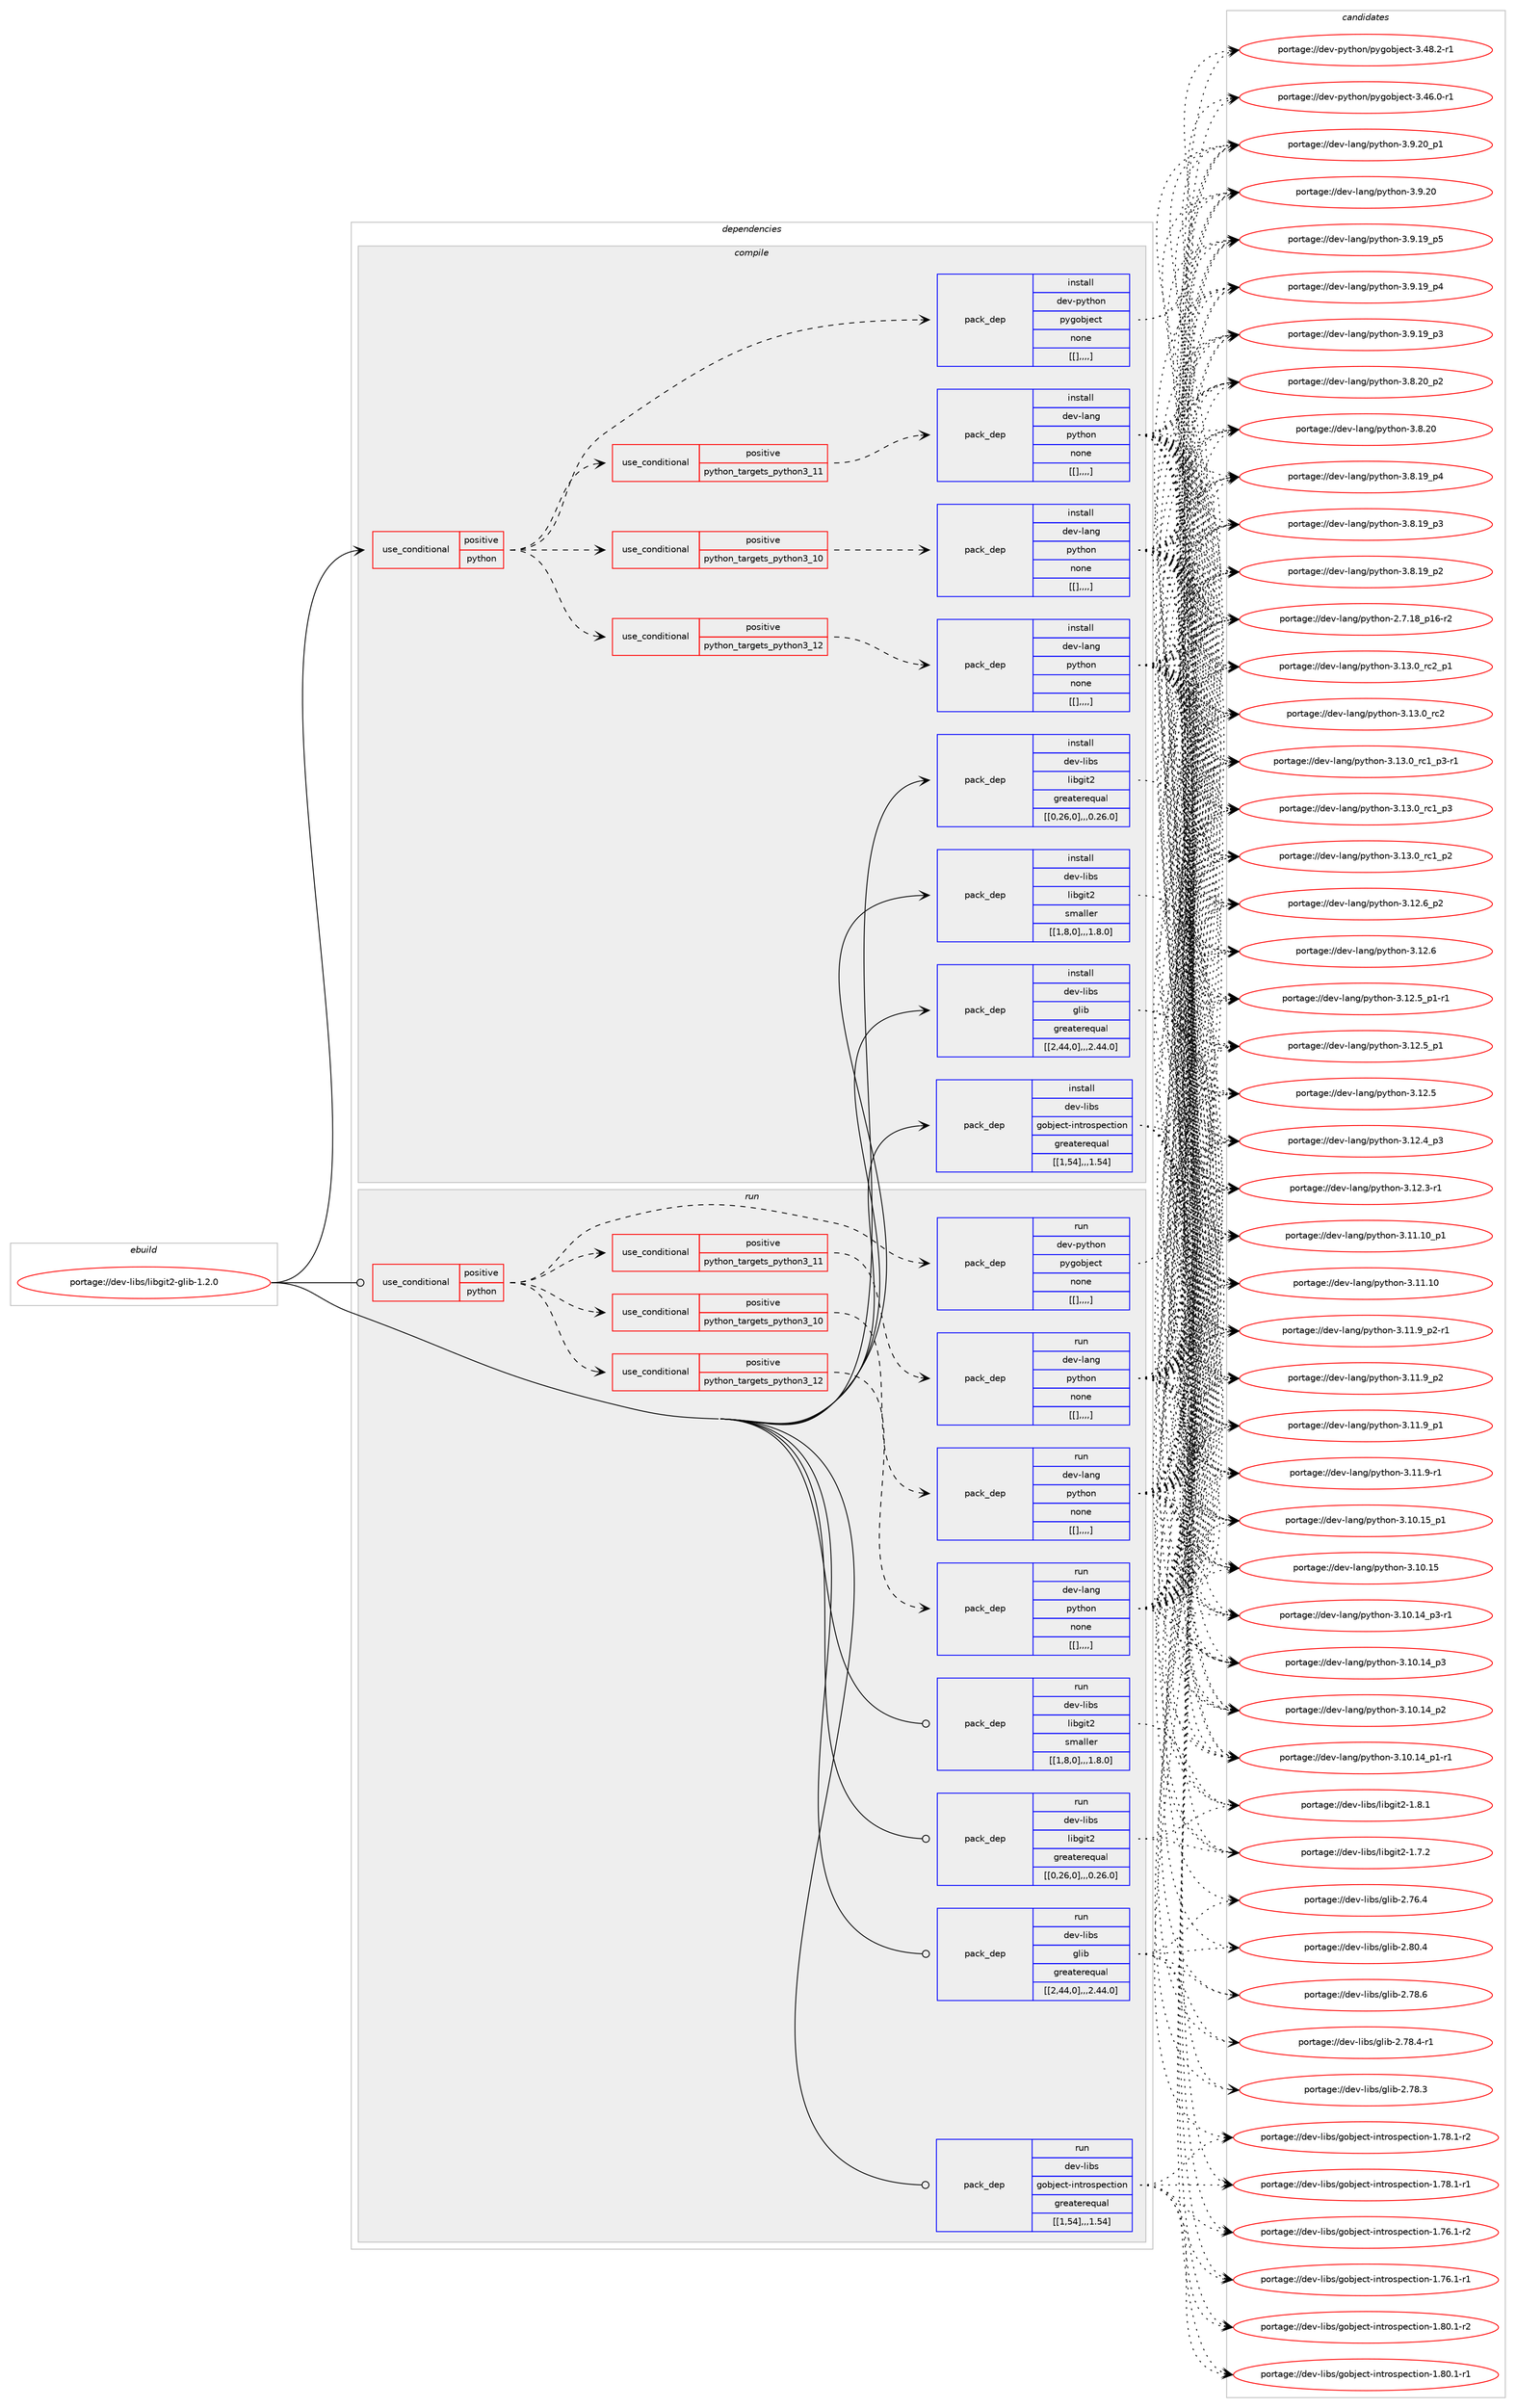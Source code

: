 digraph prolog {

# *************
# Graph options
# *************

newrank=true;
concentrate=true;
compound=true;
graph [rankdir=LR,fontname=Helvetica,fontsize=10,ranksep=1.5];#, ranksep=2.5, nodesep=0.2];
edge  [arrowhead=vee];
node  [fontname=Helvetica,fontsize=10];

# **********
# The ebuild
# **********

subgraph cluster_leftcol {
color=gray;
label=<<i>ebuild</i>>;
id [label="portage://dev-libs/libgit2-glib-1.2.0", color=red, width=4, href="../dev-libs/libgit2-glib-1.2.0.svg"];
}

# ****************
# The dependencies
# ****************

subgraph cluster_midcol {
color=gray;
label=<<i>dependencies</i>>;
subgraph cluster_compile {
fillcolor="#eeeeee";
style=filled;
label=<<i>compile</i>>;
subgraph cond27622 {
dependency111249 [label=<<TABLE BORDER="0" CELLBORDER="1" CELLSPACING="0" CELLPADDING="4"><TR><TD ROWSPAN="3" CELLPADDING="10">use_conditional</TD></TR><TR><TD>positive</TD></TR><TR><TD>python</TD></TR></TABLE>>, shape=none, color=red];
subgraph cond27623 {
dependency111250 [label=<<TABLE BORDER="0" CELLBORDER="1" CELLSPACING="0" CELLPADDING="4"><TR><TD ROWSPAN="3" CELLPADDING="10">use_conditional</TD></TR><TR><TD>positive</TD></TR><TR><TD>python_targets_python3_10</TD></TR></TABLE>>, shape=none, color=red];
subgraph pack82467 {
dependency111251 [label=<<TABLE BORDER="0" CELLBORDER="1" CELLSPACING="0" CELLPADDING="4" WIDTH="220"><TR><TD ROWSPAN="6" CELLPADDING="30">pack_dep</TD></TR><TR><TD WIDTH="110">install</TD></TR><TR><TD>dev-lang</TD></TR><TR><TD>python</TD></TR><TR><TD>none</TD></TR><TR><TD>[[],,,,]</TD></TR></TABLE>>, shape=none, color=blue];
}
dependency111250:e -> dependency111251:w [weight=20,style="dashed",arrowhead="vee"];
}
dependency111249:e -> dependency111250:w [weight=20,style="dashed",arrowhead="vee"];
subgraph cond27624 {
dependency111252 [label=<<TABLE BORDER="0" CELLBORDER="1" CELLSPACING="0" CELLPADDING="4"><TR><TD ROWSPAN="3" CELLPADDING="10">use_conditional</TD></TR><TR><TD>positive</TD></TR><TR><TD>python_targets_python3_11</TD></TR></TABLE>>, shape=none, color=red];
subgraph pack82468 {
dependency111253 [label=<<TABLE BORDER="0" CELLBORDER="1" CELLSPACING="0" CELLPADDING="4" WIDTH="220"><TR><TD ROWSPAN="6" CELLPADDING="30">pack_dep</TD></TR><TR><TD WIDTH="110">install</TD></TR><TR><TD>dev-lang</TD></TR><TR><TD>python</TD></TR><TR><TD>none</TD></TR><TR><TD>[[],,,,]</TD></TR></TABLE>>, shape=none, color=blue];
}
dependency111252:e -> dependency111253:w [weight=20,style="dashed",arrowhead="vee"];
}
dependency111249:e -> dependency111252:w [weight=20,style="dashed",arrowhead="vee"];
subgraph cond27625 {
dependency111254 [label=<<TABLE BORDER="0" CELLBORDER="1" CELLSPACING="0" CELLPADDING="4"><TR><TD ROWSPAN="3" CELLPADDING="10">use_conditional</TD></TR><TR><TD>positive</TD></TR><TR><TD>python_targets_python3_12</TD></TR></TABLE>>, shape=none, color=red];
subgraph pack82469 {
dependency111255 [label=<<TABLE BORDER="0" CELLBORDER="1" CELLSPACING="0" CELLPADDING="4" WIDTH="220"><TR><TD ROWSPAN="6" CELLPADDING="30">pack_dep</TD></TR><TR><TD WIDTH="110">install</TD></TR><TR><TD>dev-lang</TD></TR><TR><TD>python</TD></TR><TR><TD>none</TD></TR><TR><TD>[[],,,,]</TD></TR></TABLE>>, shape=none, color=blue];
}
dependency111254:e -> dependency111255:w [weight=20,style="dashed",arrowhead="vee"];
}
dependency111249:e -> dependency111254:w [weight=20,style="dashed",arrowhead="vee"];
subgraph pack82470 {
dependency111256 [label=<<TABLE BORDER="0" CELLBORDER="1" CELLSPACING="0" CELLPADDING="4" WIDTH="220"><TR><TD ROWSPAN="6" CELLPADDING="30">pack_dep</TD></TR><TR><TD WIDTH="110">install</TD></TR><TR><TD>dev-python</TD></TR><TR><TD>pygobject</TD></TR><TR><TD>none</TD></TR><TR><TD>[[],,,,]</TD></TR></TABLE>>, shape=none, color=blue];
}
dependency111249:e -> dependency111256:w [weight=20,style="dashed",arrowhead="vee"];
}
id:e -> dependency111249:w [weight=20,style="solid",arrowhead="vee"];
subgraph pack82471 {
dependency111257 [label=<<TABLE BORDER="0" CELLBORDER="1" CELLSPACING="0" CELLPADDING="4" WIDTH="220"><TR><TD ROWSPAN="6" CELLPADDING="30">pack_dep</TD></TR><TR><TD WIDTH="110">install</TD></TR><TR><TD>dev-libs</TD></TR><TR><TD>glib</TD></TR><TR><TD>greaterequal</TD></TR><TR><TD>[[2,44,0],,,2.44.0]</TD></TR></TABLE>>, shape=none, color=blue];
}
id:e -> dependency111257:w [weight=20,style="solid",arrowhead="vee"];
subgraph pack82472 {
dependency111258 [label=<<TABLE BORDER="0" CELLBORDER="1" CELLSPACING="0" CELLPADDING="4" WIDTH="220"><TR><TD ROWSPAN="6" CELLPADDING="30">pack_dep</TD></TR><TR><TD WIDTH="110">install</TD></TR><TR><TD>dev-libs</TD></TR><TR><TD>gobject-introspection</TD></TR><TR><TD>greaterequal</TD></TR><TR><TD>[[1,54],,,1.54]</TD></TR></TABLE>>, shape=none, color=blue];
}
id:e -> dependency111258:w [weight=20,style="solid",arrowhead="vee"];
subgraph pack82473 {
dependency111259 [label=<<TABLE BORDER="0" CELLBORDER="1" CELLSPACING="0" CELLPADDING="4" WIDTH="220"><TR><TD ROWSPAN="6" CELLPADDING="30">pack_dep</TD></TR><TR><TD WIDTH="110">install</TD></TR><TR><TD>dev-libs</TD></TR><TR><TD>libgit2</TD></TR><TR><TD>greaterequal</TD></TR><TR><TD>[[0,26,0],,,0.26.0]</TD></TR></TABLE>>, shape=none, color=blue];
}
id:e -> dependency111259:w [weight=20,style="solid",arrowhead="vee"];
subgraph pack82474 {
dependency111260 [label=<<TABLE BORDER="0" CELLBORDER="1" CELLSPACING="0" CELLPADDING="4" WIDTH="220"><TR><TD ROWSPAN="6" CELLPADDING="30">pack_dep</TD></TR><TR><TD WIDTH="110">install</TD></TR><TR><TD>dev-libs</TD></TR><TR><TD>libgit2</TD></TR><TR><TD>smaller</TD></TR><TR><TD>[[1,8,0],,,1.8.0]</TD></TR></TABLE>>, shape=none, color=blue];
}
id:e -> dependency111260:w [weight=20,style="solid",arrowhead="vee"];
}
subgraph cluster_compileandrun {
fillcolor="#eeeeee";
style=filled;
label=<<i>compile and run</i>>;
}
subgraph cluster_run {
fillcolor="#eeeeee";
style=filled;
label=<<i>run</i>>;
subgraph cond27626 {
dependency111261 [label=<<TABLE BORDER="0" CELLBORDER="1" CELLSPACING="0" CELLPADDING="4"><TR><TD ROWSPAN="3" CELLPADDING="10">use_conditional</TD></TR><TR><TD>positive</TD></TR><TR><TD>python</TD></TR></TABLE>>, shape=none, color=red];
subgraph cond27627 {
dependency111262 [label=<<TABLE BORDER="0" CELLBORDER="1" CELLSPACING="0" CELLPADDING="4"><TR><TD ROWSPAN="3" CELLPADDING="10">use_conditional</TD></TR><TR><TD>positive</TD></TR><TR><TD>python_targets_python3_10</TD></TR></TABLE>>, shape=none, color=red];
subgraph pack82475 {
dependency111263 [label=<<TABLE BORDER="0" CELLBORDER="1" CELLSPACING="0" CELLPADDING="4" WIDTH="220"><TR><TD ROWSPAN="6" CELLPADDING="30">pack_dep</TD></TR><TR><TD WIDTH="110">run</TD></TR><TR><TD>dev-lang</TD></TR><TR><TD>python</TD></TR><TR><TD>none</TD></TR><TR><TD>[[],,,,]</TD></TR></TABLE>>, shape=none, color=blue];
}
dependency111262:e -> dependency111263:w [weight=20,style="dashed",arrowhead="vee"];
}
dependency111261:e -> dependency111262:w [weight=20,style="dashed",arrowhead="vee"];
subgraph cond27628 {
dependency111264 [label=<<TABLE BORDER="0" CELLBORDER="1" CELLSPACING="0" CELLPADDING="4"><TR><TD ROWSPAN="3" CELLPADDING="10">use_conditional</TD></TR><TR><TD>positive</TD></TR><TR><TD>python_targets_python3_11</TD></TR></TABLE>>, shape=none, color=red];
subgraph pack82476 {
dependency111265 [label=<<TABLE BORDER="0" CELLBORDER="1" CELLSPACING="0" CELLPADDING="4" WIDTH="220"><TR><TD ROWSPAN="6" CELLPADDING="30">pack_dep</TD></TR><TR><TD WIDTH="110">run</TD></TR><TR><TD>dev-lang</TD></TR><TR><TD>python</TD></TR><TR><TD>none</TD></TR><TR><TD>[[],,,,]</TD></TR></TABLE>>, shape=none, color=blue];
}
dependency111264:e -> dependency111265:w [weight=20,style="dashed",arrowhead="vee"];
}
dependency111261:e -> dependency111264:w [weight=20,style="dashed",arrowhead="vee"];
subgraph cond27629 {
dependency111266 [label=<<TABLE BORDER="0" CELLBORDER="1" CELLSPACING="0" CELLPADDING="4"><TR><TD ROWSPAN="3" CELLPADDING="10">use_conditional</TD></TR><TR><TD>positive</TD></TR><TR><TD>python_targets_python3_12</TD></TR></TABLE>>, shape=none, color=red];
subgraph pack82477 {
dependency111267 [label=<<TABLE BORDER="0" CELLBORDER="1" CELLSPACING="0" CELLPADDING="4" WIDTH="220"><TR><TD ROWSPAN="6" CELLPADDING="30">pack_dep</TD></TR><TR><TD WIDTH="110">run</TD></TR><TR><TD>dev-lang</TD></TR><TR><TD>python</TD></TR><TR><TD>none</TD></TR><TR><TD>[[],,,,]</TD></TR></TABLE>>, shape=none, color=blue];
}
dependency111266:e -> dependency111267:w [weight=20,style="dashed",arrowhead="vee"];
}
dependency111261:e -> dependency111266:w [weight=20,style="dashed",arrowhead="vee"];
subgraph pack82478 {
dependency111268 [label=<<TABLE BORDER="0" CELLBORDER="1" CELLSPACING="0" CELLPADDING="4" WIDTH="220"><TR><TD ROWSPAN="6" CELLPADDING="30">pack_dep</TD></TR><TR><TD WIDTH="110">run</TD></TR><TR><TD>dev-python</TD></TR><TR><TD>pygobject</TD></TR><TR><TD>none</TD></TR><TR><TD>[[],,,,]</TD></TR></TABLE>>, shape=none, color=blue];
}
dependency111261:e -> dependency111268:w [weight=20,style="dashed",arrowhead="vee"];
}
id:e -> dependency111261:w [weight=20,style="solid",arrowhead="odot"];
subgraph pack82479 {
dependency111269 [label=<<TABLE BORDER="0" CELLBORDER="1" CELLSPACING="0" CELLPADDING="4" WIDTH="220"><TR><TD ROWSPAN="6" CELLPADDING="30">pack_dep</TD></TR><TR><TD WIDTH="110">run</TD></TR><TR><TD>dev-libs</TD></TR><TR><TD>glib</TD></TR><TR><TD>greaterequal</TD></TR><TR><TD>[[2,44,0],,,2.44.0]</TD></TR></TABLE>>, shape=none, color=blue];
}
id:e -> dependency111269:w [weight=20,style="solid",arrowhead="odot"];
subgraph pack82480 {
dependency111270 [label=<<TABLE BORDER="0" CELLBORDER="1" CELLSPACING="0" CELLPADDING="4" WIDTH="220"><TR><TD ROWSPAN="6" CELLPADDING="30">pack_dep</TD></TR><TR><TD WIDTH="110">run</TD></TR><TR><TD>dev-libs</TD></TR><TR><TD>gobject-introspection</TD></TR><TR><TD>greaterequal</TD></TR><TR><TD>[[1,54],,,1.54]</TD></TR></TABLE>>, shape=none, color=blue];
}
id:e -> dependency111270:w [weight=20,style="solid",arrowhead="odot"];
subgraph pack82481 {
dependency111271 [label=<<TABLE BORDER="0" CELLBORDER="1" CELLSPACING="0" CELLPADDING="4" WIDTH="220"><TR><TD ROWSPAN="6" CELLPADDING="30">pack_dep</TD></TR><TR><TD WIDTH="110">run</TD></TR><TR><TD>dev-libs</TD></TR><TR><TD>libgit2</TD></TR><TR><TD>greaterequal</TD></TR><TR><TD>[[0,26,0],,,0.26.0]</TD></TR></TABLE>>, shape=none, color=blue];
}
id:e -> dependency111271:w [weight=20,style="solid",arrowhead="odot"];
subgraph pack82482 {
dependency111272 [label=<<TABLE BORDER="0" CELLBORDER="1" CELLSPACING="0" CELLPADDING="4" WIDTH="220"><TR><TD ROWSPAN="6" CELLPADDING="30">pack_dep</TD></TR><TR><TD WIDTH="110">run</TD></TR><TR><TD>dev-libs</TD></TR><TR><TD>libgit2</TD></TR><TR><TD>smaller</TD></TR><TR><TD>[[1,8,0],,,1.8.0]</TD></TR></TABLE>>, shape=none, color=blue];
}
id:e -> dependency111272:w [weight=20,style="solid",arrowhead="odot"];
}
}

# **************
# The candidates
# **************

subgraph cluster_choices {
rank=same;
color=gray;
label=<<i>candidates</i>>;

subgraph choice82467 {
color=black;
nodesep=1;
choice100101118451089711010347112121116104111110455146495146489511499509511249 [label="portage://dev-lang/python-3.13.0_rc2_p1", color=red, width=4,href="../dev-lang/python-3.13.0_rc2_p1.svg"];
choice10010111845108971101034711212111610411111045514649514648951149950 [label="portage://dev-lang/python-3.13.0_rc2", color=red, width=4,href="../dev-lang/python-3.13.0_rc2.svg"];
choice1001011184510897110103471121211161041111104551464951464895114994995112514511449 [label="portage://dev-lang/python-3.13.0_rc1_p3-r1", color=red, width=4,href="../dev-lang/python-3.13.0_rc1_p3-r1.svg"];
choice100101118451089711010347112121116104111110455146495146489511499499511251 [label="portage://dev-lang/python-3.13.0_rc1_p3", color=red, width=4,href="../dev-lang/python-3.13.0_rc1_p3.svg"];
choice100101118451089711010347112121116104111110455146495146489511499499511250 [label="portage://dev-lang/python-3.13.0_rc1_p2", color=red, width=4,href="../dev-lang/python-3.13.0_rc1_p2.svg"];
choice100101118451089711010347112121116104111110455146495046549511250 [label="portage://dev-lang/python-3.12.6_p2", color=red, width=4,href="../dev-lang/python-3.12.6_p2.svg"];
choice10010111845108971101034711212111610411111045514649504654 [label="portage://dev-lang/python-3.12.6", color=red, width=4,href="../dev-lang/python-3.12.6.svg"];
choice1001011184510897110103471121211161041111104551464950465395112494511449 [label="portage://dev-lang/python-3.12.5_p1-r1", color=red, width=4,href="../dev-lang/python-3.12.5_p1-r1.svg"];
choice100101118451089711010347112121116104111110455146495046539511249 [label="portage://dev-lang/python-3.12.5_p1", color=red, width=4,href="../dev-lang/python-3.12.5_p1.svg"];
choice10010111845108971101034711212111610411111045514649504653 [label="portage://dev-lang/python-3.12.5", color=red, width=4,href="../dev-lang/python-3.12.5.svg"];
choice100101118451089711010347112121116104111110455146495046529511251 [label="portage://dev-lang/python-3.12.4_p3", color=red, width=4,href="../dev-lang/python-3.12.4_p3.svg"];
choice100101118451089711010347112121116104111110455146495046514511449 [label="portage://dev-lang/python-3.12.3-r1", color=red, width=4,href="../dev-lang/python-3.12.3-r1.svg"];
choice10010111845108971101034711212111610411111045514649494649489511249 [label="portage://dev-lang/python-3.11.10_p1", color=red, width=4,href="../dev-lang/python-3.11.10_p1.svg"];
choice1001011184510897110103471121211161041111104551464949464948 [label="portage://dev-lang/python-3.11.10", color=red, width=4,href="../dev-lang/python-3.11.10.svg"];
choice1001011184510897110103471121211161041111104551464949465795112504511449 [label="portage://dev-lang/python-3.11.9_p2-r1", color=red, width=4,href="../dev-lang/python-3.11.9_p2-r1.svg"];
choice100101118451089711010347112121116104111110455146494946579511250 [label="portage://dev-lang/python-3.11.9_p2", color=red, width=4,href="../dev-lang/python-3.11.9_p2.svg"];
choice100101118451089711010347112121116104111110455146494946579511249 [label="portage://dev-lang/python-3.11.9_p1", color=red, width=4,href="../dev-lang/python-3.11.9_p1.svg"];
choice100101118451089711010347112121116104111110455146494946574511449 [label="portage://dev-lang/python-3.11.9-r1", color=red, width=4,href="../dev-lang/python-3.11.9-r1.svg"];
choice10010111845108971101034711212111610411111045514649484649539511249 [label="portage://dev-lang/python-3.10.15_p1", color=red, width=4,href="../dev-lang/python-3.10.15_p1.svg"];
choice1001011184510897110103471121211161041111104551464948464953 [label="portage://dev-lang/python-3.10.15", color=red, width=4,href="../dev-lang/python-3.10.15.svg"];
choice100101118451089711010347112121116104111110455146494846495295112514511449 [label="portage://dev-lang/python-3.10.14_p3-r1", color=red, width=4,href="../dev-lang/python-3.10.14_p3-r1.svg"];
choice10010111845108971101034711212111610411111045514649484649529511251 [label="portage://dev-lang/python-3.10.14_p3", color=red, width=4,href="../dev-lang/python-3.10.14_p3.svg"];
choice10010111845108971101034711212111610411111045514649484649529511250 [label="portage://dev-lang/python-3.10.14_p2", color=red, width=4,href="../dev-lang/python-3.10.14_p2.svg"];
choice100101118451089711010347112121116104111110455146494846495295112494511449 [label="portage://dev-lang/python-3.10.14_p1-r1", color=red, width=4,href="../dev-lang/python-3.10.14_p1-r1.svg"];
choice100101118451089711010347112121116104111110455146574650489511249 [label="portage://dev-lang/python-3.9.20_p1", color=red, width=4,href="../dev-lang/python-3.9.20_p1.svg"];
choice10010111845108971101034711212111610411111045514657465048 [label="portage://dev-lang/python-3.9.20", color=red, width=4,href="../dev-lang/python-3.9.20.svg"];
choice100101118451089711010347112121116104111110455146574649579511253 [label="portage://dev-lang/python-3.9.19_p5", color=red, width=4,href="../dev-lang/python-3.9.19_p5.svg"];
choice100101118451089711010347112121116104111110455146574649579511252 [label="portage://dev-lang/python-3.9.19_p4", color=red, width=4,href="../dev-lang/python-3.9.19_p4.svg"];
choice100101118451089711010347112121116104111110455146574649579511251 [label="portage://dev-lang/python-3.9.19_p3", color=red, width=4,href="../dev-lang/python-3.9.19_p3.svg"];
choice100101118451089711010347112121116104111110455146564650489511250 [label="portage://dev-lang/python-3.8.20_p2", color=red, width=4,href="../dev-lang/python-3.8.20_p2.svg"];
choice10010111845108971101034711212111610411111045514656465048 [label="portage://dev-lang/python-3.8.20", color=red, width=4,href="../dev-lang/python-3.8.20.svg"];
choice100101118451089711010347112121116104111110455146564649579511252 [label="portage://dev-lang/python-3.8.19_p4", color=red, width=4,href="../dev-lang/python-3.8.19_p4.svg"];
choice100101118451089711010347112121116104111110455146564649579511251 [label="portage://dev-lang/python-3.8.19_p3", color=red, width=4,href="../dev-lang/python-3.8.19_p3.svg"];
choice100101118451089711010347112121116104111110455146564649579511250 [label="portage://dev-lang/python-3.8.19_p2", color=red, width=4,href="../dev-lang/python-3.8.19_p2.svg"];
choice100101118451089711010347112121116104111110455046554649569511249544511450 [label="portage://dev-lang/python-2.7.18_p16-r2", color=red, width=4,href="../dev-lang/python-2.7.18_p16-r2.svg"];
dependency111251:e -> choice100101118451089711010347112121116104111110455146495146489511499509511249:w [style=dotted,weight="100"];
dependency111251:e -> choice10010111845108971101034711212111610411111045514649514648951149950:w [style=dotted,weight="100"];
dependency111251:e -> choice1001011184510897110103471121211161041111104551464951464895114994995112514511449:w [style=dotted,weight="100"];
dependency111251:e -> choice100101118451089711010347112121116104111110455146495146489511499499511251:w [style=dotted,weight="100"];
dependency111251:e -> choice100101118451089711010347112121116104111110455146495146489511499499511250:w [style=dotted,weight="100"];
dependency111251:e -> choice100101118451089711010347112121116104111110455146495046549511250:w [style=dotted,weight="100"];
dependency111251:e -> choice10010111845108971101034711212111610411111045514649504654:w [style=dotted,weight="100"];
dependency111251:e -> choice1001011184510897110103471121211161041111104551464950465395112494511449:w [style=dotted,weight="100"];
dependency111251:e -> choice100101118451089711010347112121116104111110455146495046539511249:w [style=dotted,weight="100"];
dependency111251:e -> choice10010111845108971101034711212111610411111045514649504653:w [style=dotted,weight="100"];
dependency111251:e -> choice100101118451089711010347112121116104111110455146495046529511251:w [style=dotted,weight="100"];
dependency111251:e -> choice100101118451089711010347112121116104111110455146495046514511449:w [style=dotted,weight="100"];
dependency111251:e -> choice10010111845108971101034711212111610411111045514649494649489511249:w [style=dotted,weight="100"];
dependency111251:e -> choice1001011184510897110103471121211161041111104551464949464948:w [style=dotted,weight="100"];
dependency111251:e -> choice1001011184510897110103471121211161041111104551464949465795112504511449:w [style=dotted,weight="100"];
dependency111251:e -> choice100101118451089711010347112121116104111110455146494946579511250:w [style=dotted,weight="100"];
dependency111251:e -> choice100101118451089711010347112121116104111110455146494946579511249:w [style=dotted,weight="100"];
dependency111251:e -> choice100101118451089711010347112121116104111110455146494946574511449:w [style=dotted,weight="100"];
dependency111251:e -> choice10010111845108971101034711212111610411111045514649484649539511249:w [style=dotted,weight="100"];
dependency111251:e -> choice1001011184510897110103471121211161041111104551464948464953:w [style=dotted,weight="100"];
dependency111251:e -> choice100101118451089711010347112121116104111110455146494846495295112514511449:w [style=dotted,weight="100"];
dependency111251:e -> choice10010111845108971101034711212111610411111045514649484649529511251:w [style=dotted,weight="100"];
dependency111251:e -> choice10010111845108971101034711212111610411111045514649484649529511250:w [style=dotted,weight="100"];
dependency111251:e -> choice100101118451089711010347112121116104111110455146494846495295112494511449:w [style=dotted,weight="100"];
dependency111251:e -> choice100101118451089711010347112121116104111110455146574650489511249:w [style=dotted,weight="100"];
dependency111251:e -> choice10010111845108971101034711212111610411111045514657465048:w [style=dotted,weight="100"];
dependency111251:e -> choice100101118451089711010347112121116104111110455146574649579511253:w [style=dotted,weight="100"];
dependency111251:e -> choice100101118451089711010347112121116104111110455146574649579511252:w [style=dotted,weight="100"];
dependency111251:e -> choice100101118451089711010347112121116104111110455146574649579511251:w [style=dotted,weight="100"];
dependency111251:e -> choice100101118451089711010347112121116104111110455146564650489511250:w [style=dotted,weight="100"];
dependency111251:e -> choice10010111845108971101034711212111610411111045514656465048:w [style=dotted,weight="100"];
dependency111251:e -> choice100101118451089711010347112121116104111110455146564649579511252:w [style=dotted,weight="100"];
dependency111251:e -> choice100101118451089711010347112121116104111110455146564649579511251:w [style=dotted,weight="100"];
dependency111251:e -> choice100101118451089711010347112121116104111110455146564649579511250:w [style=dotted,weight="100"];
dependency111251:e -> choice100101118451089711010347112121116104111110455046554649569511249544511450:w [style=dotted,weight="100"];
}
subgraph choice82468 {
color=black;
nodesep=1;
choice100101118451089711010347112121116104111110455146495146489511499509511249 [label="portage://dev-lang/python-3.13.0_rc2_p1", color=red, width=4,href="../dev-lang/python-3.13.0_rc2_p1.svg"];
choice10010111845108971101034711212111610411111045514649514648951149950 [label="portage://dev-lang/python-3.13.0_rc2", color=red, width=4,href="../dev-lang/python-3.13.0_rc2.svg"];
choice1001011184510897110103471121211161041111104551464951464895114994995112514511449 [label="portage://dev-lang/python-3.13.0_rc1_p3-r1", color=red, width=4,href="../dev-lang/python-3.13.0_rc1_p3-r1.svg"];
choice100101118451089711010347112121116104111110455146495146489511499499511251 [label="portage://dev-lang/python-3.13.0_rc1_p3", color=red, width=4,href="../dev-lang/python-3.13.0_rc1_p3.svg"];
choice100101118451089711010347112121116104111110455146495146489511499499511250 [label="portage://dev-lang/python-3.13.0_rc1_p2", color=red, width=4,href="../dev-lang/python-3.13.0_rc1_p2.svg"];
choice100101118451089711010347112121116104111110455146495046549511250 [label="portage://dev-lang/python-3.12.6_p2", color=red, width=4,href="../dev-lang/python-3.12.6_p2.svg"];
choice10010111845108971101034711212111610411111045514649504654 [label="portage://dev-lang/python-3.12.6", color=red, width=4,href="../dev-lang/python-3.12.6.svg"];
choice1001011184510897110103471121211161041111104551464950465395112494511449 [label="portage://dev-lang/python-3.12.5_p1-r1", color=red, width=4,href="../dev-lang/python-3.12.5_p1-r1.svg"];
choice100101118451089711010347112121116104111110455146495046539511249 [label="portage://dev-lang/python-3.12.5_p1", color=red, width=4,href="../dev-lang/python-3.12.5_p1.svg"];
choice10010111845108971101034711212111610411111045514649504653 [label="portage://dev-lang/python-3.12.5", color=red, width=4,href="../dev-lang/python-3.12.5.svg"];
choice100101118451089711010347112121116104111110455146495046529511251 [label="portage://dev-lang/python-3.12.4_p3", color=red, width=4,href="../dev-lang/python-3.12.4_p3.svg"];
choice100101118451089711010347112121116104111110455146495046514511449 [label="portage://dev-lang/python-3.12.3-r1", color=red, width=4,href="../dev-lang/python-3.12.3-r1.svg"];
choice10010111845108971101034711212111610411111045514649494649489511249 [label="portage://dev-lang/python-3.11.10_p1", color=red, width=4,href="../dev-lang/python-3.11.10_p1.svg"];
choice1001011184510897110103471121211161041111104551464949464948 [label="portage://dev-lang/python-3.11.10", color=red, width=4,href="../dev-lang/python-3.11.10.svg"];
choice1001011184510897110103471121211161041111104551464949465795112504511449 [label="portage://dev-lang/python-3.11.9_p2-r1", color=red, width=4,href="../dev-lang/python-3.11.9_p2-r1.svg"];
choice100101118451089711010347112121116104111110455146494946579511250 [label="portage://dev-lang/python-3.11.9_p2", color=red, width=4,href="../dev-lang/python-3.11.9_p2.svg"];
choice100101118451089711010347112121116104111110455146494946579511249 [label="portage://dev-lang/python-3.11.9_p1", color=red, width=4,href="../dev-lang/python-3.11.9_p1.svg"];
choice100101118451089711010347112121116104111110455146494946574511449 [label="portage://dev-lang/python-3.11.9-r1", color=red, width=4,href="../dev-lang/python-3.11.9-r1.svg"];
choice10010111845108971101034711212111610411111045514649484649539511249 [label="portage://dev-lang/python-3.10.15_p1", color=red, width=4,href="../dev-lang/python-3.10.15_p1.svg"];
choice1001011184510897110103471121211161041111104551464948464953 [label="portage://dev-lang/python-3.10.15", color=red, width=4,href="../dev-lang/python-3.10.15.svg"];
choice100101118451089711010347112121116104111110455146494846495295112514511449 [label="portage://dev-lang/python-3.10.14_p3-r1", color=red, width=4,href="../dev-lang/python-3.10.14_p3-r1.svg"];
choice10010111845108971101034711212111610411111045514649484649529511251 [label="portage://dev-lang/python-3.10.14_p3", color=red, width=4,href="../dev-lang/python-3.10.14_p3.svg"];
choice10010111845108971101034711212111610411111045514649484649529511250 [label="portage://dev-lang/python-3.10.14_p2", color=red, width=4,href="../dev-lang/python-3.10.14_p2.svg"];
choice100101118451089711010347112121116104111110455146494846495295112494511449 [label="portage://dev-lang/python-3.10.14_p1-r1", color=red, width=4,href="../dev-lang/python-3.10.14_p1-r1.svg"];
choice100101118451089711010347112121116104111110455146574650489511249 [label="portage://dev-lang/python-3.9.20_p1", color=red, width=4,href="../dev-lang/python-3.9.20_p1.svg"];
choice10010111845108971101034711212111610411111045514657465048 [label="portage://dev-lang/python-3.9.20", color=red, width=4,href="../dev-lang/python-3.9.20.svg"];
choice100101118451089711010347112121116104111110455146574649579511253 [label="portage://dev-lang/python-3.9.19_p5", color=red, width=4,href="../dev-lang/python-3.9.19_p5.svg"];
choice100101118451089711010347112121116104111110455146574649579511252 [label="portage://dev-lang/python-3.9.19_p4", color=red, width=4,href="../dev-lang/python-3.9.19_p4.svg"];
choice100101118451089711010347112121116104111110455146574649579511251 [label="portage://dev-lang/python-3.9.19_p3", color=red, width=4,href="../dev-lang/python-3.9.19_p3.svg"];
choice100101118451089711010347112121116104111110455146564650489511250 [label="portage://dev-lang/python-3.8.20_p2", color=red, width=4,href="../dev-lang/python-3.8.20_p2.svg"];
choice10010111845108971101034711212111610411111045514656465048 [label="portage://dev-lang/python-3.8.20", color=red, width=4,href="../dev-lang/python-3.8.20.svg"];
choice100101118451089711010347112121116104111110455146564649579511252 [label="portage://dev-lang/python-3.8.19_p4", color=red, width=4,href="../dev-lang/python-3.8.19_p4.svg"];
choice100101118451089711010347112121116104111110455146564649579511251 [label="portage://dev-lang/python-3.8.19_p3", color=red, width=4,href="../dev-lang/python-3.8.19_p3.svg"];
choice100101118451089711010347112121116104111110455146564649579511250 [label="portage://dev-lang/python-3.8.19_p2", color=red, width=4,href="../dev-lang/python-3.8.19_p2.svg"];
choice100101118451089711010347112121116104111110455046554649569511249544511450 [label="portage://dev-lang/python-2.7.18_p16-r2", color=red, width=4,href="../dev-lang/python-2.7.18_p16-r2.svg"];
dependency111253:e -> choice100101118451089711010347112121116104111110455146495146489511499509511249:w [style=dotted,weight="100"];
dependency111253:e -> choice10010111845108971101034711212111610411111045514649514648951149950:w [style=dotted,weight="100"];
dependency111253:e -> choice1001011184510897110103471121211161041111104551464951464895114994995112514511449:w [style=dotted,weight="100"];
dependency111253:e -> choice100101118451089711010347112121116104111110455146495146489511499499511251:w [style=dotted,weight="100"];
dependency111253:e -> choice100101118451089711010347112121116104111110455146495146489511499499511250:w [style=dotted,weight="100"];
dependency111253:e -> choice100101118451089711010347112121116104111110455146495046549511250:w [style=dotted,weight="100"];
dependency111253:e -> choice10010111845108971101034711212111610411111045514649504654:w [style=dotted,weight="100"];
dependency111253:e -> choice1001011184510897110103471121211161041111104551464950465395112494511449:w [style=dotted,weight="100"];
dependency111253:e -> choice100101118451089711010347112121116104111110455146495046539511249:w [style=dotted,weight="100"];
dependency111253:e -> choice10010111845108971101034711212111610411111045514649504653:w [style=dotted,weight="100"];
dependency111253:e -> choice100101118451089711010347112121116104111110455146495046529511251:w [style=dotted,weight="100"];
dependency111253:e -> choice100101118451089711010347112121116104111110455146495046514511449:w [style=dotted,weight="100"];
dependency111253:e -> choice10010111845108971101034711212111610411111045514649494649489511249:w [style=dotted,weight="100"];
dependency111253:e -> choice1001011184510897110103471121211161041111104551464949464948:w [style=dotted,weight="100"];
dependency111253:e -> choice1001011184510897110103471121211161041111104551464949465795112504511449:w [style=dotted,weight="100"];
dependency111253:e -> choice100101118451089711010347112121116104111110455146494946579511250:w [style=dotted,weight="100"];
dependency111253:e -> choice100101118451089711010347112121116104111110455146494946579511249:w [style=dotted,weight="100"];
dependency111253:e -> choice100101118451089711010347112121116104111110455146494946574511449:w [style=dotted,weight="100"];
dependency111253:e -> choice10010111845108971101034711212111610411111045514649484649539511249:w [style=dotted,weight="100"];
dependency111253:e -> choice1001011184510897110103471121211161041111104551464948464953:w [style=dotted,weight="100"];
dependency111253:e -> choice100101118451089711010347112121116104111110455146494846495295112514511449:w [style=dotted,weight="100"];
dependency111253:e -> choice10010111845108971101034711212111610411111045514649484649529511251:w [style=dotted,weight="100"];
dependency111253:e -> choice10010111845108971101034711212111610411111045514649484649529511250:w [style=dotted,weight="100"];
dependency111253:e -> choice100101118451089711010347112121116104111110455146494846495295112494511449:w [style=dotted,weight="100"];
dependency111253:e -> choice100101118451089711010347112121116104111110455146574650489511249:w [style=dotted,weight="100"];
dependency111253:e -> choice10010111845108971101034711212111610411111045514657465048:w [style=dotted,weight="100"];
dependency111253:e -> choice100101118451089711010347112121116104111110455146574649579511253:w [style=dotted,weight="100"];
dependency111253:e -> choice100101118451089711010347112121116104111110455146574649579511252:w [style=dotted,weight="100"];
dependency111253:e -> choice100101118451089711010347112121116104111110455146574649579511251:w [style=dotted,weight="100"];
dependency111253:e -> choice100101118451089711010347112121116104111110455146564650489511250:w [style=dotted,weight="100"];
dependency111253:e -> choice10010111845108971101034711212111610411111045514656465048:w [style=dotted,weight="100"];
dependency111253:e -> choice100101118451089711010347112121116104111110455146564649579511252:w [style=dotted,weight="100"];
dependency111253:e -> choice100101118451089711010347112121116104111110455146564649579511251:w [style=dotted,weight="100"];
dependency111253:e -> choice100101118451089711010347112121116104111110455146564649579511250:w [style=dotted,weight="100"];
dependency111253:e -> choice100101118451089711010347112121116104111110455046554649569511249544511450:w [style=dotted,weight="100"];
}
subgraph choice82469 {
color=black;
nodesep=1;
choice100101118451089711010347112121116104111110455146495146489511499509511249 [label="portage://dev-lang/python-3.13.0_rc2_p1", color=red, width=4,href="../dev-lang/python-3.13.0_rc2_p1.svg"];
choice10010111845108971101034711212111610411111045514649514648951149950 [label="portage://dev-lang/python-3.13.0_rc2", color=red, width=4,href="../dev-lang/python-3.13.0_rc2.svg"];
choice1001011184510897110103471121211161041111104551464951464895114994995112514511449 [label="portage://dev-lang/python-3.13.0_rc1_p3-r1", color=red, width=4,href="../dev-lang/python-3.13.0_rc1_p3-r1.svg"];
choice100101118451089711010347112121116104111110455146495146489511499499511251 [label="portage://dev-lang/python-3.13.0_rc1_p3", color=red, width=4,href="../dev-lang/python-3.13.0_rc1_p3.svg"];
choice100101118451089711010347112121116104111110455146495146489511499499511250 [label="portage://dev-lang/python-3.13.0_rc1_p2", color=red, width=4,href="../dev-lang/python-3.13.0_rc1_p2.svg"];
choice100101118451089711010347112121116104111110455146495046549511250 [label="portage://dev-lang/python-3.12.6_p2", color=red, width=4,href="../dev-lang/python-3.12.6_p2.svg"];
choice10010111845108971101034711212111610411111045514649504654 [label="portage://dev-lang/python-3.12.6", color=red, width=4,href="../dev-lang/python-3.12.6.svg"];
choice1001011184510897110103471121211161041111104551464950465395112494511449 [label="portage://dev-lang/python-3.12.5_p1-r1", color=red, width=4,href="../dev-lang/python-3.12.5_p1-r1.svg"];
choice100101118451089711010347112121116104111110455146495046539511249 [label="portage://dev-lang/python-3.12.5_p1", color=red, width=4,href="../dev-lang/python-3.12.5_p1.svg"];
choice10010111845108971101034711212111610411111045514649504653 [label="portage://dev-lang/python-3.12.5", color=red, width=4,href="../dev-lang/python-3.12.5.svg"];
choice100101118451089711010347112121116104111110455146495046529511251 [label="portage://dev-lang/python-3.12.4_p3", color=red, width=4,href="../dev-lang/python-3.12.4_p3.svg"];
choice100101118451089711010347112121116104111110455146495046514511449 [label="portage://dev-lang/python-3.12.3-r1", color=red, width=4,href="../dev-lang/python-3.12.3-r1.svg"];
choice10010111845108971101034711212111610411111045514649494649489511249 [label="portage://dev-lang/python-3.11.10_p1", color=red, width=4,href="../dev-lang/python-3.11.10_p1.svg"];
choice1001011184510897110103471121211161041111104551464949464948 [label="portage://dev-lang/python-3.11.10", color=red, width=4,href="../dev-lang/python-3.11.10.svg"];
choice1001011184510897110103471121211161041111104551464949465795112504511449 [label="portage://dev-lang/python-3.11.9_p2-r1", color=red, width=4,href="../dev-lang/python-3.11.9_p2-r1.svg"];
choice100101118451089711010347112121116104111110455146494946579511250 [label="portage://dev-lang/python-3.11.9_p2", color=red, width=4,href="../dev-lang/python-3.11.9_p2.svg"];
choice100101118451089711010347112121116104111110455146494946579511249 [label="portage://dev-lang/python-3.11.9_p1", color=red, width=4,href="../dev-lang/python-3.11.9_p1.svg"];
choice100101118451089711010347112121116104111110455146494946574511449 [label="portage://dev-lang/python-3.11.9-r1", color=red, width=4,href="../dev-lang/python-3.11.9-r1.svg"];
choice10010111845108971101034711212111610411111045514649484649539511249 [label="portage://dev-lang/python-3.10.15_p1", color=red, width=4,href="../dev-lang/python-3.10.15_p1.svg"];
choice1001011184510897110103471121211161041111104551464948464953 [label="portage://dev-lang/python-3.10.15", color=red, width=4,href="../dev-lang/python-3.10.15.svg"];
choice100101118451089711010347112121116104111110455146494846495295112514511449 [label="portage://dev-lang/python-3.10.14_p3-r1", color=red, width=4,href="../dev-lang/python-3.10.14_p3-r1.svg"];
choice10010111845108971101034711212111610411111045514649484649529511251 [label="portage://dev-lang/python-3.10.14_p3", color=red, width=4,href="../dev-lang/python-3.10.14_p3.svg"];
choice10010111845108971101034711212111610411111045514649484649529511250 [label="portage://dev-lang/python-3.10.14_p2", color=red, width=4,href="../dev-lang/python-3.10.14_p2.svg"];
choice100101118451089711010347112121116104111110455146494846495295112494511449 [label="portage://dev-lang/python-3.10.14_p1-r1", color=red, width=4,href="../dev-lang/python-3.10.14_p1-r1.svg"];
choice100101118451089711010347112121116104111110455146574650489511249 [label="portage://dev-lang/python-3.9.20_p1", color=red, width=4,href="../dev-lang/python-3.9.20_p1.svg"];
choice10010111845108971101034711212111610411111045514657465048 [label="portage://dev-lang/python-3.9.20", color=red, width=4,href="../dev-lang/python-3.9.20.svg"];
choice100101118451089711010347112121116104111110455146574649579511253 [label="portage://dev-lang/python-3.9.19_p5", color=red, width=4,href="../dev-lang/python-3.9.19_p5.svg"];
choice100101118451089711010347112121116104111110455146574649579511252 [label="portage://dev-lang/python-3.9.19_p4", color=red, width=4,href="../dev-lang/python-3.9.19_p4.svg"];
choice100101118451089711010347112121116104111110455146574649579511251 [label="portage://dev-lang/python-3.9.19_p3", color=red, width=4,href="../dev-lang/python-3.9.19_p3.svg"];
choice100101118451089711010347112121116104111110455146564650489511250 [label="portage://dev-lang/python-3.8.20_p2", color=red, width=4,href="../dev-lang/python-3.8.20_p2.svg"];
choice10010111845108971101034711212111610411111045514656465048 [label="portage://dev-lang/python-3.8.20", color=red, width=4,href="../dev-lang/python-3.8.20.svg"];
choice100101118451089711010347112121116104111110455146564649579511252 [label="portage://dev-lang/python-3.8.19_p4", color=red, width=4,href="../dev-lang/python-3.8.19_p4.svg"];
choice100101118451089711010347112121116104111110455146564649579511251 [label="portage://dev-lang/python-3.8.19_p3", color=red, width=4,href="../dev-lang/python-3.8.19_p3.svg"];
choice100101118451089711010347112121116104111110455146564649579511250 [label="portage://dev-lang/python-3.8.19_p2", color=red, width=4,href="../dev-lang/python-3.8.19_p2.svg"];
choice100101118451089711010347112121116104111110455046554649569511249544511450 [label="portage://dev-lang/python-2.7.18_p16-r2", color=red, width=4,href="../dev-lang/python-2.7.18_p16-r2.svg"];
dependency111255:e -> choice100101118451089711010347112121116104111110455146495146489511499509511249:w [style=dotted,weight="100"];
dependency111255:e -> choice10010111845108971101034711212111610411111045514649514648951149950:w [style=dotted,weight="100"];
dependency111255:e -> choice1001011184510897110103471121211161041111104551464951464895114994995112514511449:w [style=dotted,weight="100"];
dependency111255:e -> choice100101118451089711010347112121116104111110455146495146489511499499511251:w [style=dotted,weight="100"];
dependency111255:e -> choice100101118451089711010347112121116104111110455146495146489511499499511250:w [style=dotted,weight="100"];
dependency111255:e -> choice100101118451089711010347112121116104111110455146495046549511250:w [style=dotted,weight="100"];
dependency111255:e -> choice10010111845108971101034711212111610411111045514649504654:w [style=dotted,weight="100"];
dependency111255:e -> choice1001011184510897110103471121211161041111104551464950465395112494511449:w [style=dotted,weight="100"];
dependency111255:e -> choice100101118451089711010347112121116104111110455146495046539511249:w [style=dotted,weight="100"];
dependency111255:e -> choice10010111845108971101034711212111610411111045514649504653:w [style=dotted,weight="100"];
dependency111255:e -> choice100101118451089711010347112121116104111110455146495046529511251:w [style=dotted,weight="100"];
dependency111255:e -> choice100101118451089711010347112121116104111110455146495046514511449:w [style=dotted,weight="100"];
dependency111255:e -> choice10010111845108971101034711212111610411111045514649494649489511249:w [style=dotted,weight="100"];
dependency111255:e -> choice1001011184510897110103471121211161041111104551464949464948:w [style=dotted,weight="100"];
dependency111255:e -> choice1001011184510897110103471121211161041111104551464949465795112504511449:w [style=dotted,weight="100"];
dependency111255:e -> choice100101118451089711010347112121116104111110455146494946579511250:w [style=dotted,weight="100"];
dependency111255:e -> choice100101118451089711010347112121116104111110455146494946579511249:w [style=dotted,weight="100"];
dependency111255:e -> choice100101118451089711010347112121116104111110455146494946574511449:w [style=dotted,weight="100"];
dependency111255:e -> choice10010111845108971101034711212111610411111045514649484649539511249:w [style=dotted,weight="100"];
dependency111255:e -> choice1001011184510897110103471121211161041111104551464948464953:w [style=dotted,weight="100"];
dependency111255:e -> choice100101118451089711010347112121116104111110455146494846495295112514511449:w [style=dotted,weight="100"];
dependency111255:e -> choice10010111845108971101034711212111610411111045514649484649529511251:w [style=dotted,weight="100"];
dependency111255:e -> choice10010111845108971101034711212111610411111045514649484649529511250:w [style=dotted,weight="100"];
dependency111255:e -> choice100101118451089711010347112121116104111110455146494846495295112494511449:w [style=dotted,weight="100"];
dependency111255:e -> choice100101118451089711010347112121116104111110455146574650489511249:w [style=dotted,weight="100"];
dependency111255:e -> choice10010111845108971101034711212111610411111045514657465048:w [style=dotted,weight="100"];
dependency111255:e -> choice100101118451089711010347112121116104111110455146574649579511253:w [style=dotted,weight="100"];
dependency111255:e -> choice100101118451089711010347112121116104111110455146574649579511252:w [style=dotted,weight="100"];
dependency111255:e -> choice100101118451089711010347112121116104111110455146574649579511251:w [style=dotted,weight="100"];
dependency111255:e -> choice100101118451089711010347112121116104111110455146564650489511250:w [style=dotted,weight="100"];
dependency111255:e -> choice10010111845108971101034711212111610411111045514656465048:w [style=dotted,weight="100"];
dependency111255:e -> choice100101118451089711010347112121116104111110455146564649579511252:w [style=dotted,weight="100"];
dependency111255:e -> choice100101118451089711010347112121116104111110455146564649579511251:w [style=dotted,weight="100"];
dependency111255:e -> choice100101118451089711010347112121116104111110455146564649579511250:w [style=dotted,weight="100"];
dependency111255:e -> choice100101118451089711010347112121116104111110455046554649569511249544511450:w [style=dotted,weight="100"];
}
subgraph choice82470 {
color=black;
nodesep=1;
choice10010111845112121116104111110471121211031119810610199116455146525646504511449 [label="portage://dev-python/pygobject-3.48.2-r1", color=red, width=4,href="../dev-python/pygobject-3.48.2-r1.svg"];
choice10010111845112121116104111110471121211031119810610199116455146525446484511449 [label="portage://dev-python/pygobject-3.46.0-r1", color=red, width=4,href="../dev-python/pygobject-3.46.0-r1.svg"];
dependency111256:e -> choice10010111845112121116104111110471121211031119810610199116455146525646504511449:w [style=dotted,weight="100"];
dependency111256:e -> choice10010111845112121116104111110471121211031119810610199116455146525446484511449:w [style=dotted,weight="100"];
}
subgraph choice82471 {
color=black;
nodesep=1;
choice1001011184510810598115471031081059845504656484652 [label="portage://dev-libs/glib-2.80.4", color=red, width=4,href="../dev-libs/glib-2.80.4.svg"];
choice1001011184510810598115471031081059845504655564654 [label="portage://dev-libs/glib-2.78.6", color=red, width=4,href="../dev-libs/glib-2.78.6.svg"];
choice10010111845108105981154710310810598455046555646524511449 [label="portage://dev-libs/glib-2.78.4-r1", color=red, width=4,href="../dev-libs/glib-2.78.4-r1.svg"];
choice1001011184510810598115471031081059845504655564651 [label="portage://dev-libs/glib-2.78.3", color=red, width=4,href="../dev-libs/glib-2.78.3.svg"];
choice1001011184510810598115471031081059845504655544652 [label="portage://dev-libs/glib-2.76.4", color=red, width=4,href="../dev-libs/glib-2.76.4.svg"];
dependency111257:e -> choice1001011184510810598115471031081059845504656484652:w [style=dotted,weight="100"];
dependency111257:e -> choice1001011184510810598115471031081059845504655564654:w [style=dotted,weight="100"];
dependency111257:e -> choice10010111845108105981154710310810598455046555646524511449:w [style=dotted,weight="100"];
dependency111257:e -> choice1001011184510810598115471031081059845504655564651:w [style=dotted,weight="100"];
dependency111257:e -> choice1001011184510810598115471031081059845504655544652:w [style=dotted,weight="100"];
}
subgraph choice82472 {
color=black;
nodesep=1;
choice10010111845108105981154710311198106101991164510511011611411111511210199116105111110454946564846494511450 [label="portage://dev-libs/gobject-introspection-1.80.1-r2", color=red, width=4,href="../dev-libs/gobject-introspection-1.80.1-r2.svg"];
choice10010111845108105981154710311198106101991164510511011611411111511210199116105111110454946564846494511449 [label="portage://dev-libs/gobject-introspection-1.80.1-r1", color=red, width=4,href="../dev-libs/gobject-introspection-1.80.1-r1.svg"];
choice10010111845108105981154710311198106101991164510511011611411111511210199116105111110454946555646494511450 [label="portage://dev-libs/gobject-introspection-1.78.1-r2", color=red, width=4,href="../dev-libs/gobject-introspection-1.78.1-r2.svg"];
choice10010111845108105981154710311198106101991164510511011611411111511210199116105111110454946555646494511449 [label="portage://dev-libs/gobject-introspection-1.78.1-r1", color=red, width=4,href="../dev-libs/gobject-introspection-1.78.1-r1.svg"];
choice10010111845108105981154710311198106101991164510511011611411111511210199116105111110454946555446494511450 [label="portage://dev-libs/gobject-introspection-1.76.1-r2", color=red, width=4,href="../dev-libs/gobject-introspection-1.76.1-r2.svg"];
choice10010111845108105981154710311198106101991164510511011611411111511210199116105111110454946555446494511449 [label="portage://dev-libs/gobject-introspection-1.76.1-r1", color=red, width=4,href="../dev-libs/gobject-introspection-1.76.1-r1.svg"];
dependency111258:e -> choice10010111845108105981154710311198106101991164510511011611411111511210199116105111110454946564846494511450:w [style=dotted,weight="100"];
dependency111258:e -> choice10010111845108105981154710311198106101991164510511011611411111511210199116105111110454946564846494511449:w [style=dotted,weight="100"];
dependency111258:e -> choice10010111845108105981154710311198106101991164510511011611411111511210199116105111110454946555646494511450:w [style=dotted,weight="100"];
dependency111258:e -> choice10010111845108105981154710311198106101991164510511011611411111511210199116105111110454946555646494511449:w [style=dotted,weight="100"];
dependency111258:e -> choice10010111845108105981154710311198106101991164510511011611411111511210199116105111110454946555446494511450:w [style=dotted,weight="100"];
dependency111258:e -> choice10010111845108105981154710311198106101991164510511011611411111511210199116105111110454946555446494511449:w [style=dotted,weight="100"];
}
subgraph choice82473 {
color=black;
nodesep=1;
choice1001011184510810598115471081059810310511650454946564649 [label="portage://dev-libs/libgit2-1.8.1", color=red, width=4,href="../dev-libs/libgit2-1.8.1.svg"];
choice1001011184510810598115471081059810310511650454946554650 [label="portage://dev-libs/libgit2-1.7.2", color=red, width=4,href="../dev-libs/libgit2-1.7.2.svg"];
dependency111259:e -> choice1001011184510810598115471081059810310511650454946564649:w [style=dotted,weight="100"];
dependency111259:e -> choice1001011184510810598115471081059810310511650454946554650:w [style=dotted,weight="100"];
}
subgraph choice82474 {
color=black;
nodesep=1;
choice1001011184510810598115471081059810310511650454946564649 [label="portage://dev-libs/libgit2-1.8.1", color=red, width=4,href="../dev-libs/libgit2-1.8.1.svg"];
choice1001011184510810598115471081059810310511650454946554650 [label="portage://dev-libs/libgit2-1.7.2", color=red, width=4,href="../dev-libs/libgit2-1.7.2.svg"];
dependency111260:e -> choice1001011184510810598115471081059810310511650454946564649:w [style=dotted,weight="100"];
dependency111260:e -> choice1001011184510810598115471081059810310511650454946554650:w [style=dotted,weight="100"];
}
subgraph choice82475 {
color=black;
nodesep=1;
choice100101118451089711010347112121116104111110455146495146489511499509511249 [label="portage://dev-lang/python-3.13.0_rc2_p1", color=red, width=4,href="../dev-lang/python-3.13.0_rc2_p1.svg"];
choice10010111845108971101034711212111610411111045514649514648951149950 [label="portage://dev-lang/python-3.13.0_rc2", color=red, width=4,href="../dev-lang/python-3.13.0_rc2.svg"];
choice1001011184510897110103471121211161041111104551464951464895114994995112514511449 [label="portage://dev-lang/python-3.13.0_rc1_p3-r1", color=red, width=4,href="../dev-lang/python-3.13.0_rc1_p3-r1.svg"];
choice100101118451089711010347112121116104111110455146495146489511499499511251 [label="portage://dev-lang/python-3.13.0_rc1_p3", color=red, width=4,href="../dev-lang/python-3.13.0_rc1_p3.svg"];
choice100101118451089711010347112121116104111110455146495146489511499499511250 [label="portage://dev-lang/python-3.13.0_rc1_p2", color=red, width=4,href="../dev-lang/python-3.13.0_rc1_p2.svg"];
choice100101118451089711010347112121116104111110455146495046549511250 [label="portage://dev-lang/python-3.12.6_p2", color=red, width=4,href="../dev-lang/python-3.12.6_p2.svg"];
choice10010111845108971101034711212111610411111045514649504654 [label="portage://dev-lang/python-3.12.6", color=red, width=4,href="../dev-lang/python-3.12.6.svg"];
choice1001011184510897110103471121211161041111104551464950465395112494511449 [label="portage://dev-lang/python-3.12.5_p1-r1", color=red, width=4,href="../dev-lang/python-3.12.5_p1-r1.svg"];
choice100101118451089711010347112121116104111110455146495046539511249 [label="portage://dev-lang/python-3.12.5_p1", color=red, width=4,href="../dev-lang/python-3.12.5_p1.svg"];
choice10010111845108971101034711212111610411111045514649504653 [label="portage://dev-lang/python-3.12.5", color=red, width=4,href="../dev-lang/python-3.12.5.svg"];
choice100101118451089711010347112121116104111110455146495046529511251 [label="portage://dev-lang/python-3.12.4_p3", color=red, width=4,href="../dev-lang/python-3.12.4_p3.svg"];
choice100101118451089711010347112121116104111110455146495046514511449 [label="portage://dev-lang/python-3.12.3-r1", color=red, width=4,href="../dev-lang/python-3.12.3-r1.svg"];
choice10010111845108971101034711212111610411111045514649494649489511249 [label="portage://dev-lang/python-3.11.10_p1", color=red, width=4,href="../dev-lang/python-3.11.10_p1.svg"];
choice1001011184510897110103471121211161041111104551464949464948 [label="portage://dev-lang/python-3.11.10", color=red, width=4,href="../dev-lang/python-3.11.10.svg"];
choice1001011184510897110103471121211161041111104551464949465795112504511449 [label="portage://dev-lang/python-3.11.9_p2-r1", color=red, width=4,href="../dev-lang/python-3.11.9_p2-r1.svg"];
choice100101118451089711010347112121116104111110455146494946579511250 [label="portage://dev-lang/python-3.11.9_p2", color=red, width=4,href="../dev-lang/python-3.11.9_p2.svg"];
choice100101118451089711010347112121116104111110455146494946579511249 [label="portage://dev-lang/python-3.11.9_p1", color=red, width=4,href="../dev-lang/python-3.11.9_p1.svg"];
choice100101118451089711010347112121116104111110455146494946574511449 [label="portage://dev-lang/python-3.11.9-r1", color=red, width=4,href="../dev-lang/python-3.11.9-r1.svg"];
choice10010111845108971101034711212111610411111045514649484649539511249 [label="portage://dev-lang/python-3.10.15_p1", color=red, width=4,href="../dev-lang/python-3.10.15_p1.svg"];
choice1001011184510897110103471121211161041111104551464948464953 [label="portage://dev-lang/python-3.10.15", color=red, width=4,href="../dev-lang/python-3.10.15.svg"];
choice100101118451089711010347112121116104111110455146494846495295112514511449 [label="portage://dev-lang/python-3.10.14_p3-r1", color=red, width=4,href="../dev-lang/python-3.10.14_p3-r1.svg"];
choice10010111845108971101034711212111610411111045514649484649529511251 [label="portage://dev-lang/python-3.10.14_p3", color=red, width=4,href="../dev-lang/python-3.10.14_p3.svg"];
choice10010111845108971101034711212111610411111045514649484649529511250 [label="portage://dev-lang/python-3.10.14_p2", color=red, width=4,href="../dev-lang/python-3.10.14_p2.svg"];
choice100101118451089711010347112121116104111110455146494846495295112494511449 [label="portage://dev-lang/python-3.10.14_p1-r1", color=red, width=4,href="../dev-lang/python-3.10.14_p1-r1.svg"];
choice100101118451089711010347112121116104111110455146574650489511249 [label="portage://dev-lang/python-3.9.20_p1", color=red, width=4,href="../dev-lang/python-3.9.20_p1.svg"];
choice10010111845108971101034711212111610411111045514657465048 [label="portage://dev-lang/python-3.9.20", color=red, width=4,href="../dev-lang/python-3.9.20.svg"];
choice100101118451089711010347112121116104111110455146574649579511253 [label="portage://dev-lang/python-3.9.19_p5", color=red, width=4,href="../dev-lang/python-3.9.19_p5.svg"];
choice100101118451089711010347112121116104111110455146574649579511252 [label="portage://dev-lang/python-3.9.19_p4", color=red, width=4,href="../dev-lang/python-3.9.19_p4.svg"];
choice100101118451089711010347112121116104111110455146574649579511251 [label="portage://dev-lang/python-3.9.19_p3", color=red, width=4,href="../dev-lang/python-3.9.19_p3.svg"];
choice100101118451089711010347112121116104111110455146564650489511250 [label="portage://dev-lang/python-3.8.20_p2", color=red, width=4,href="../dev-lang/python-3.8.20_p2.svg"];
choice10010111845108971101034711212111610411111045514656465048 [label="portage://dev-lang/python-3.8.20", color=red, width=4,href="../dev-lang/python-3.8.20.svg"];
choice100101118451089711010347112121116104111110455146564649579511252 [label="portage://dev-lang/python-3.8.19_p4", color=red, width=4,href="../dev-lang/python-3.8.19_p4.svg"];
choice100101118451089711010347112121116104111110455146564649579511251 [label="portage://dev-lang/python-3.8.19_p3", color=red, width=4,href="../dev-lang/python-3.8.19_p3.svg"];
choice100101118451089711010347112121116104111110455146564649579511250 [label="portage://dev-lang/python-3.8.19_p2", color=red, width=4,href="../dev-lang/python-3.8.19_p2.svg"];
choice100101118451089711010347112121116104111110455046554649569511249544511450 [label="portage://dev-lang/python-2.7.18_p16-r2", color=red, width=4,href="../dev-lang/python-2.7.18_p16-r2.svg"];
dependency111263:e -> choice100101118451089711010347112121116104111110455146495146489511499509511249:w [style=dotted,weight="100"];
dependency111263:e -> choice10010111845108971101034711212111610411111045514649514648951149950:w [style=dotted,weight="100"];
dependency111263:e -> choice1001011184510897110103471121211161041111104551464951464895114994995112514511449:w [style=dotted,weight="100"];
dependency111263:e -> choice100101118451089711010347112121116104111110455146495146489511499499511251:w [style=dotted,weight="100"];
dependency111263:e -> choice100101118451089711010347112121116104111110455146495146489511499499511250:w [style=dotted,weight="100"];
dependency111263:e -> choice100101118451089711010347112121116104111110455146495046549511250:w [style=dotted,weight="100"];
dependency111263:e -> choice10010111845108971101034711212111610411111045514649504654:w [style=dotted,weight="100"];
dependency111263:e -> choice1001011184510897110103471121211161041111104551464950465395112494511449:w [style=dotted,weight="100"];
dependency111263:e -> choice100101118451089711010347112121116104111110455146495046539511249:w [style=dotted,weight="100"];
dependency111263:e -> choice10010111845108971101034711212111610411111045514649504653:w [style=dotted,weight="100"];
dependency111263:e -> choice100101118451089711010347112121116104111110455146495046529511251:w [style=dotted,weight="100"];
dependency111263:e -> choice100101118451089711010347112121116104111110455146495046514511449:w [style=dotted,weight="100"];
dependency111263:e -> choice10010111845108971101034711212111610411111045514649494649489511249:w [style=dotted,weight="100"];
dependency111263:e -> choice1001011184510897110103471121211161041111104551464949464948:w [style=dotted,weight="100"];
dependency111263:e -> choice1001011184510897110103471121211161041111104551464949465795112504511449:w [style=dotted,weight="100"];
dependency111263:e -> choice100101118451089711010347112121116104111110455146494946579511250:w [style=dotted,weight="100"];
dependency111263:e -> choice100101118451089711010347112121116104111110455146494946579511249:w [style=dotted,weight="100"];
dependency111263:e -> choice100101118451089711010347112121116104111110455146494946574511449:w [style=dotted,weight="100"];
dependency111263:e -> choice10010111845108971101034711212111610411111045514649484649539511249:w [style=dotted,weight="100"];
dependency111263:e -> choice1001011184510897110103471121211161041111104551464948464953:w [style=dotted,weight="100"];
dependency111263:e -> choice100101118451089711010347112121116104111110455146494846495295112514511449:w [style=dotted,weight="100"];
dependency111263:e -> choice10010111845108971101034711212111610411111045514649484649529511251:w [style=dotted,weight="100"];
dependency111263:e -> choice10010111845108971101034711212111610411111045514649484649529511250:w [style=dotted,weight="100"];
dependency111263:e -> choice100101118451089711010347112121116104111110455146494846495295112494511449:w [style=dotted,weight="100"];
dependency111263:e -> choice100101118451089711010347112121116104111110455146574650489511249:w [style=dotted,weight="100"];
dependency111263:e -> choice10010111845108971101034711212111610411111045514657465048:w [style=dotted,weight="100"];
dependency111263:e -> choice100101118451089711010347112121116104111110455146574649579511253:w [style=dotted,weight="100"];
dependency111263:e -> choice100101118451089711010347112121116104111110455146574649579511252:w [style=dotted,weight="100"];
dependency111263:e -> choice100101118451089711010347112121116104111110455146574649579511251:w [style=dotted,weight="100"];
dependency111263:e -> choice100101118451089711010347112121116104111110455146564650489511250:w [style=dotted,weight="100"];
dependency111263:e -> choice10010111845108971101034711212111610411111045514656465048:w [style=dotted,weight="100"];
dependency111263:e -> choice100101118451089711010347112121116104111110455146564649579511252:w [style=dotted,weight="100"];
dependency111263:e -> choice100101118451089711010347112121116104111110455146564649579511251:w [style=dotted,weight="100"];
dependency111263:e -> choice100101118451089711010347112121116104111110455146564649579511250:w [style=dotted,weight="100"];
dependency111263:e -> choice100101118451089711010347112121116104111110455046554649569511249544511450:w [style=dotted,weight="100"];
}
subgraph choice82476 {
color=black;
nodesep=1;
choice100101118451089711010347112121116104111110455146495146489511499509511249 [label="portage://dev-lang/python-3.13.0_rc2_p1", color=red, width=4,href="../dev-lang/python-3.13.0_rc2_p1.svg"];
choice10010111845108971101034711212111610411111045514649514648951149950 [label="portage://dev-lang/python-3.13.0_rc2", color=red, width=4,href="../dev-lang/python-3.13.0_rc2.svg"];
choice1001011184510897110103471121211161041111104551464951464895114994995112514511449 [label="portage://dev-lang/python-3.13.0_rc1_p3-r1", color=red, width=4,href="../dev-lang/python-3.13.0_rc1_p3-r1.svg"];
choice100101118451089711010347112121116104111110455146495146489511499499511251 [label="portage://dev-lang/python-3.13.0_rc1_p3", color=red, width=4,href="../dev-lang/python-3.13.0_rc1_p3.svg"];
choice100101118451089711010347112121116104111110455146495146489511499499511250 [label="portage://dev-lang/python-3.13.0_rc1_p2", color=red, width=4,href="../dev-lang/python-3.13.0_rc1_p2.svg"];
choice100101118451089711010347112121116104111110455146495046549511250 [label="portage://dev-lang/python-3.12.6_p2", color=red, width=4,href="../dev-lang/python-3.12.6_p2.svg"];
choice10010111845108971101034711212111610411111045514649504654 [label="portage://dev-lang/python-3.12.6", color=red, width=4,href="../dev-lang/python-3.12.6.svg"];
choice1001011184510897110103471121211161041111104551464950465395112494511449 [label="portage://dev-lang/python-3.12.5_p1-r1", color=red, width=4,href="../dev-lang/python-3.12.5_p1-r1.svg"];
choice100101118451089711010347112121116104111110455146495046539511249 [label="portage://dev-lang/python-3.12.5_p1", color=red, width=4,href="../dev-lang/python-3.12.5_p1.svg"];
choice10010111845108971101034711212111610411111045514649504653 [label="portage://dev-lang/python-3.12.5", color=red, width=4,href="../dev-lang/python-3.12.5.svg"];
choice100101118451089711010347112121116104111110455146495046529511251 [label="portage://dev-lang/python-3.12.4_p3", color=red, width=4,href="../dev-lang/python-3.12.4_p3.svg"];
choice100101118451089711010347112121116104111110455146495046514511449 [label="portage://dev-lang/python-3.12.3-r1", color=red, width=4,href="../dev-lang/python-3.12.3-r1.svg"];
choice10010111845108971101034711212111610411111045514649494649489511249 [label="portage://dev-lang/python-3.11.10_p1", color=red, width=4,href="../dev-lang/python-3.11.10_p1.svg"];
choice1001011184510897110103471121211161041111104551464949464948 [label="portage://dev-lang/python-3.11.10", color=red, width=4,href="../dev-lang/python-3.11.10.svg"];
choice1001011184510897110103471121211161041111104551464949465795112504511449 [label="portage://dev-lang/python-3.11.9_p2-r1", color=red, width=4,href="../dev-lang/python-3.11.9_p2-r1.svg"];
choice100101118451089711010347112121116104111110455146494946579511250 [label="portage://dev-lang/python-3.11.9_p2", color=red, width=4,href="../dev-lang/python-3.11.9_p2.svg"];
choice100101118451089711010347112121116104111110455146494946579511249 [label="portage://dev-lang/python-3.11.9_p1", color=red, width=4,href="../dev-lang/python-3.11.9_p1.svg"];
choice100101118451089711010347112121116104111110455146494946574511449 [label="portage://dev-lang/python-3.11.9-r1", color=red, width=4,href="../dev-lang/python-3.11.9-r1.svg"];
choice10010111845108971101034711212111610411111045514649484649539511249 [label="portage://dev-lang/python-3.10.15_p1", color=red, width=4,href="../dev-lang/python-3.10.15_p1.svg"];
choice1001011184510897110103471121211161041111104551464948464953 [label="portage://dev-lang/python-3.10.15", color=red, width=4,href="../dev-lang/python-3.10.15.svg"];
choice100101118451089711010347112121116104111110455146494846495295112514511449 [label="portage://dev-lang/python-3.10.14_p3-r1", color=red, width=4,href="../dev-lang/python-3.10.14_p3-r1.svg"];
choice10010111845108971101034711212111610411111045514649484649529511251 [label="portage://dev-lang/python-3.10.14_p3", color=red, width=4,href="../dev-lang/python-3.10.14_p3.svg"];
choice10010111845108971101034711212111610411111045514649484649529511250 [label="portage://dev-lang/python-3.10.14_p2", color=red, width=4,href="../dev-lang/python-3.10.14_p2.svg"];
choice100101118451089711010347112121116104111110455146494846495295112494511449 [label="portage://dev-lang/python-3.10.14_p1-r1", color=red, width=4,href="../dev-lang/python-3.10.14_p1-r1.svg"];
choice100101118451089711010347112121116104111110455146574650489511249 [label="portage://dev-lang/python-3.9.20_p1", color=red, width=4,href="../dev-lang/python-3.9.20_p1.svg"];
choice10010111845108971101034711212111610411111045514657465048 [label="portage://dev-lang/python-3.9.20", color=red, width=4,href="../dev-lang/python-3.9.20.svg"];
choice100101118451089711010347112121116104111110455146574649579511253 [label="portage://dev-lang/python-3.9.19_p5", color=red, width=4,href="../dev-lang/python-3.9.19_p5.svg"];
choice100101118451089711010347112121116104111110455146574649579511252 [label="portage://dev-lang/python-3.9.19_p4", color=red, width=4,href="../dev-lang/python-3.9.19_p4.svg"];
choice100101118451089711010347112121116104111110455146574649579511251 [label="portage://dev-lang/python-3.9.19_p3", color=red, width=4,href="../dev-lang/python-3.9.19_p3.svg"];
choice100101118451089711010347112121116104111110455146564650489511250 [label="portage://dev-lang/python-3.8.20_p2", color=red, width=4,href="../dev-lang/python-3.8.20_p2.svg"];
choice10010111845108971101034711212111610411111045514656465048 [label="portage://dev-lang/python-3.8.20", color=red, width=4,href="../dev-lang/python-3.8.20.svg"];
choice100101118451089711010347112121116104111110455146564649579511252 [label="portage://dev-lang/python-3.8.19_p4", color=red, width=4,href="../dev-lang/python-3.8.19_p4.svg"];
choice100101118451089711010347112121116104111110455146564649579511251 [label="portage://dev-lang/python-3.8.19_p3", color=red, width=4,href="../dev-lang/python-3.8.19_p3.svg"];
choice100101118451089711010347112121116104111110455146564649579511250 [label="portage://dev-lang/python-3.8.19_p2", color=red, width=4,href="../dev-lang/python-3.8.19_p2.svg"];
choice100101118451089711010347112121116104111110455046554649569511249544511450 [label="portage://dev-lang/python-2.7.18_p16-r2", color=red, width=4,href="../dev-lang/python-2.7.18_p16-r2.svg"];
dependency111265:e -> choice100101118451089711010347112121116104111110455146495146489511499509511249:w [style=dotted,weight="100"];
dependency111265:e -> choice10010111845108971101034711212111610411111045514649514648951149950:w [style=dotted,weight="100"];
dependency111265:e -> choice1001011184510897110103471121211161041111104551464951464895114994995112514511449:w [style=dotted,weight="100"];
dependency111265:e -> choice100101118451089711010347112121116104111110455146495146489511499499511251:w [style=dotted,weight="100"];
dependency111265:e -> choice100101118451089711010347112121116104111110455146495146489511499499511250:w [style=dotted,weight="100"];
dependency111265:e -> choice100101118451089711010347112121116104111110455146495046549511250:w [style=dotted,weight="100"];
dependency111265:e -> choice10010111845108971101034711212111610411111045514649504654:w [style=dotted,weight="100"];
dependency111265:e -> choice1001011184510897110103471121211161041111104551464950465395112494511449:w [style=dotted,weight="100"];
dependency111265:e -> choice100101118451089711010347112121116104111110455146495046539511249:w [style=dotted,weight="100"];
dependency111265:e -> choice10010111845108971101034711212111610411111045514649504653:w [style=dotted,weight="100"];
dependency111265:e -> choice100101118451089711010347112121116104111110455146495046529511251:w [style=dotted,weight="100"];
dependency111265:e -> choice100101118451089711010347112121116104111110455146495046514511449:w [style=dotted,weight="100"];
dependency111265:e -> choice10010111845108971101034711212111610411111045514649494649489511249:w [style=dotted,weight="100"];
dependency111265:e -> choice1001011184510897110103471121211161041111104551464949464948:w [style=dotted,weight="100"];
dependency111265:e -> choice1001011184510897110103471121211161041111104551464949465795112504511449:w [style=dotted,weight="100"];
dependency111265:e -> choice100101118451089711010347112121116104111110455146494946579511250:w [style=dotted,weight="100"];
dependency111265:e -> choice100101118451089711010347112121116104111110455146494946579511249:w [style=dotted,weight="100"];
dependency111265:e -> choice100101118451089711010347112121116104111110455146494946574511449:w [style=dotted,weight="100"];
dependency111265:e -> choice10010111845108971101034711212111610411111045514649484649539511249:w [style=dotted,weight="100"];
dependency111265:e -> choice1001011184510897110103471121211161041111104551464948464953:w [style=dotted,weight="100"];
dependency111265:e -> choice100101118451089711010347112121116104111110455146494846495295112514511449:w [style=dotted,weight="100"];
dependency111265:e -> choice10010111845108971101034711212111610411111045514649484649529511251:w [style=dotted,weight="100"];
dependency111265:e -> choice10010111845108971101034711212111610411111045514649484649529511250:w [style=dotted,weight="100"];
dependency111265:e -> choice100101118451089711010347112121116104111110455146494846495295112494511449:w [style=dotted,weight="100"];
dependency111265:e -> choice100101118451089711010347112121116104111110455146574650489511249:w [style=dotted,weight="100"];
dependency111265:e -> choice10010111845108971101034711212111610411111045514657465048:w [style=dotted,weight="100"];
dependency111265:e -> choice100101118451089711010347112121116104111110455146574649579511253:w [style=dotted,weight="100"];
dependency111265:e -> choice100101118451089711010347112121116104111110455146574649579511252:w [style=dotted,weight="100"];
dependency111265:e -> choice100101118451089711010347112121116104111110455146574649579511251:w [style=dotted,weight="100"];
dependency111265:e -> choice100101118451089711010347112121116104111110455146564650489511250:w [style=dotted,weight="100"];
dependency111265:e -> choice10010111845108971101034711212111610411111045514656465048:w [style=dotted,weight="100"];
dependency111265:e -> choice100101118451089711010347112121116104111110455146564649579511252:w [style=dotted,weight="100"];
dependency111265:e -> choice100101118451089711010347112121116104111110455146564649579511251:w [style=dotted,weight="100"];
dependency111265:e -> choice100101118451089711010347112121116104111110455146564649579511250:w [style=dotted,weight="100"];
dependency111265:e -> choice100101118451089711010347112121116104111110455046554649569511249544511450:w [style=dotted,weight="100"];
}
subgraph choice82477 {
color=black;
nodesep=1;
choice100101118451089711010347112121116104111110455146495146489511499509511249 [label="portage://dev-lang/python-3.13.0_rc2_p1", color=red, width=4,href="../dev-lang/python-3.13.0_rc2_p1.svg"];
choice10010111845108971101034711212111610411111045514649514648951149950 [label="portage://dev-lang/python-3.13.0_rc2", color=red, width=4,href="../dev-lang/python-3.13.0_rc2.svg"];
choice1001011184510897110103471121211161041111104551464951464895114994995112514511449 [label="portage://dev-lang/python-3.13.0_rc1_p3-r1", color=red, width=4,href="../dev-lang/python-3.13.0_rc1_p3-r1.svg"];
choice100101118451089711010347112121116104111110455146495146489511499499511251 [label="portage://dev-lang/python-3.13.0_rc1_p3", color=red, width=4,href="../dev-lang/python-3.13.0_rc1_p3.svg"];
choice100101118451089711010347112121116104111110455146495146489511499499511250 [label="portage://dev-lang/python-3.13.0_rc1_p2", color=red, width=4,href="../dev-lang/python-3.13.0_rc1_p2.svg"];
choice100101118451089711010347112121116104111110455146495046549511250 [label="portage://dev-lang/python-3.12.6_p2", color=red, width=4,href="../dev-lang/python-3.12.6_p2.svg"];
choice10010111845108971101034711212111610411111045514649504654 [label="portage://dev-lang/python-3.12.6", color=red, width=4,href="../dev-lang/python-3.12.6.svg"];
choice1001011184510897110103471121211161041111104551464950465395112494511449 [label="portage://dev-lang/python-3.12.5_p1-r1", color=red, width=4,href="../dev-lang/python-3.12.5_p1-r1.svg"];
choice100101118451089711010347112121116104111110455146495046539511249 [label="portage://dev-lang/python-3.12.5_p1", color=red, width=4,href="../dev-lang/python-3.12.5_p1.svg"];
choice10010111845108971101034711212111610411111045514649504653 [label="portage://dev-lang/python-3.12.5", color=red, width=4,href="../dev-lang/python-3.12.5.svg"];
choice100101118451089711010347112121116104111110455146495046529511251 [label="portage://dev-lang/python-3.12.4_p3", color=red, width=4,href="../dev-lang/python-3.12.4_p3.svg"];
choice100101118451089711010347112121116104111110455146495046514511449 [label="portage://dev-lang/python-3.12.3-r1", color=red, width=4,href="../dev-lang/python-3.12.3-r1.svg"];
choice10010111845108971101034711212111610411111045514649494649489511249 [label="portage://dev-lang/python-3.11.10_p1", color=red, width=4,href="../dev-lang/python-3.11.10_p1.svg"];
choice1001011184510897110103471121211161041111104551464949464948 [label="portage://dev-lang/python-3.11.10", color=red, width=4,href="../dev-lang/python-3.11.10.svg"];
choice1001011184510897110103471121211161041111104551464949465795112504511449 [label="portage://dev-lang/python-3.11.9_p2-r1", color=red, width=4,href="../dev-lang/python-3.11.9_p2-r1.svg"];
choice100101118451089711010347112121116104111110455146494946579511250 [label="portage://dev-lang/python-3.11.9_p2", color=red, width=4,href="../dev-lang/python-3.11.9_p2.svg"];
choice100101118451089711010347112121116104111110455146494946579511249 [label="portage://dev-lang/python-3.11.9_p1", color=red, width=4,href="../dev-lang/python-3.11.9_p1.svg"];
choice100101118451089711010347112121116104111110455146494946574511449 [label="portage://dev-lang/python-3.11.9-r1", color=red, width=4,href="../dev-lang/python-3.11.9-r1.svg"];
choice10010111845108971101034711212111610411111045514649484649539511249 [label="portage://dev-lang/python-3.10.15_p1", color=red, width=4,href="../dev-lang/python-3.10.15_p1.svg"];
choice1001011184510897110103471121211161041111104551464948464953 [label="portage://dev-lang/python-3.10.15", color=red, width=4,href="../dev-lang/python-3.10.15.svg"];
choice100101118451089711010347112121116104111110455146494846495295112514511449 [label="portage://dev-lang/python-3.10.14_p3-r1", color=red, width=4,href="../dev-lang/python-3.10.14_p3-r1.svg"];
choice10010111845108971101034711212111610411111045514649484649529511251 [label="portage://dev-lang/python-3.10.14_p3", color=red, width=4,href="../dev-lang/python-3.10.14_p3.svg"];
choice10010111845108971101034711212111610411111045514649484649529511250 [label="portage://dev-lang/python-3.10.14_p2", color=red, width=4,href="../dev-lang/python-3.10.14_p2.svg"];
choice100101118451089711010347112121116104111110455146494846495295112494511449 [label="portage://dev-lang/python-3.10.14_p1-r1", color=red, width=4,href="../dev-lang/python-3.10.14_p1-r1.svg"];
choice100101118451089711010347112121116104111110455146574650489511249 [label="portage://dev-lang/python-3.9.20_p1", color=red, width=4,href="../dev-lang/python-3.9.20_p1.svg"];
choice10010111845108971101034711212111610411111045514657465048 [label="portage://dev-lang/python-3.9.20", color=red, width=4,href="../dev-lang/python-3.9.20.svg"];
choice100101118451089711010347112121116104111110455146574649579511253 [label="portage://dev-lang/python-3.9.19_p5", color=red, width=4,href="../dev-lang/python-3.9.19_p5.svg"];
choice100101118451089711010347112121116104111110455146574649579511252 [label="portage://dev-lang/python-3.9.19_p4", color=red, width=4,href="../dev-lang/python-3.9.19_p4.svg"];
choice100101118451089711010347112121116104111110455146574649579511251 [label="portage://dev-lang/python-3.9.19_p3", color=red, width=4,href="../dev-lang/python-3.9.19_p3.svg"];
choice100101118451089711010347112121116104111110455146564650489511250 [label="portage://dev-lang/python-3.8.20_p2", color=red, width=4,href="../dev-lang/python-3.8.20_p2.svg"];
choice10010111845108971101034711212111610411111045514656465048 [label="portage://dev-lang/python-3.8.20", color=red, width=4,href="../dev-lang/python-3.8.20.svg"];
choice100101118451089711010347112121116104111110455146564649579511252 [label="portage://dev-lang/python-3.8.19_p4", color=red, width=4,href="../dev-lang/python-3.8.19_p4.svg"];
choice100101118451089711010347112121116104111110455146564649579511251 [label="portage://dev-lang/python-3.8.19_p3", color=red, width=4,href="../dev-lang/python-3.8.19_p3.svg"];
choice100101118451089711010347112121116104111110455146564649579511250 [label="portage://dev-lang/python-3.8.19_p2", color=red, width=4,href="../dev-lang/python-3.8.19_p2.svg"];
choice100101118451089711010347112121116104111110455046554649569511249544511450 [label="portage://dev-lang/python-2.7.18_p16-r2", color=red, width=4,href="../dev-lang/python-2.7.18_p16-r2.svg"];
dependency111267:e -> choice100101118451089711010347112121116104111110455146495146489511499509511249:w [style=dotted,weight="100"];
dependency111267:e -> choice10010111845108971101034711212111610411111045514649514648951149950:w [style=dotted,weight="100"];
dependency111267:e -> choice1001011184510897110103471121211161041111104551464951464895114994995112514511449:w [style=dotted,weight="100"];
dependency111267:e -> choice100101118451089711010347112121116104111110455146495146489511499499511251:w [style=dotted,weight="100"];
dependency111267:e -> choice100101118451089711010347112121116104111110455146495146489511499499511250:w [style=dotted,weight="100"];
dependency111267:e -> choice100101118451089711010347112121116104111110455146495046549511250:w [style=dotted,weight="100"];
dependency111267:e -> choice10010111845108971101034711212111610411111045514649504654:w [style=dotted,weight="100"];
dependency111267:e -> choice1001011184510897110103471121211161041111104551464950465395112494511449:w [style=dotted,weight="100"];
dependency111267:e -> choice100101118451089711010347112121116104111110455146495046539511249:w [style=dotted,weight="100"];
dependency111267:e -> choice10010111845108971101034711212111610411111045514649504653:w [style=dotted,weight="100"];
dependency111267:e -> choice100101118451089711010347112121116104111110455146495046529511251:w [style=dotted,weight="100"];
dependency111267:e -> choice100101118451089711010347112121116104111110455146495046514511449:w [style=dotted,weight="100"];
dependency111267:e -> choice10010111845108971101034711212111610411111045514649494649489511249:w [style=dotted,weight="100"];
dependency111267:e -> choice1001011184510897110103471121211161041111104551464949464948:w [style=dotted,weight="100"];
dependency111267:e -> choice1001011184510897110103471121211161041111104551464949465795112504511449:w [style=dotted,weight="100"];
dependency111267:e -> choice100101118451089711010347112121116104111110455146494946579511250:w [style=dotted,weight="100"];
dependency111267:e -> choice100101118451089711010347112121116104111110455146494946579511249:w [style=dotted,weight="100"];
dependency111267:e -> choice100101118451089711010347112121116104111110455146494946574511449:w [style=dotted,weight="100"];
dependency111267:e -> choice10010111845108971101034711212111610411111045514649484649539511249:w [style=dotted,weight="100"];
dependency111267:e -> choice1001011184510897110103471121211161041111104551464948464953:w [style=dotted,weight="100"];
dependency111267:e -> choice100101118451089711010347112121116104111110455146494846495295112514511449:w [style=dotted,weight="100"];
dependency111267:e -> choice10010111845108971101034711212111610411111045514649484649529511251:w [style=dotted,weight="100"];
dependency111267:e -> choice10010111845108971101034711212111610411111045514649484649529511250:w [style=dotted,weight="100"];
dependency111267:e -> choice100101118451089711010347112121116104111110455146494846495295112494511449:w [style=dotted,weight="100"];
dependency111267:e -> choice100101118451089711010347112121116104111110455146574650489511249:w [style=dotted,weight="100"];
dependency111267:e -> choice10010111845108971101034711212111610411111045514657465048:w [style=dotted,weight="100"];
dependency111267:e -> choice100101118451089711010347112121116104111110455146574649579511253:w [style=dotted,weight="100"];
dependency111267:e -> choice100101118451089711010347112121116104111110455146574649579511252:w [style=dotted,weight="100"];
dependency111267:e -> choice100101118451089711010347112121116104111110455146574649579511251:w [style=dotted,weight="100"];
dependency111267:e -> choice100101118451089711010347112121116104111110455146564650489511250:w [style=dotted,weight="100"];
dependency111267:e -> choice10010111845108971101034711212111610411111045514656465048:w [style=dotted,weight="100"];
dependency111267:e -> choice100101118451089711010347112121116104111110455146564649579511252:w [style=dotted,weight="100"];
dependency111267:e -> choice100101118451089711010347112121116104111110455146564649579511251:w [style=dotted,weight="100"];
dependency111267:e -> choice100101118451089711010347112121116104111110455146564649579511250:w [style=dotted,weight="100"];
dependency111267:e -> choice100101118451089711010347112121116104111110455046554649569511249544511450:w [style=dotted,weight="100"];
}
subgraph choice82478 {
color=black;
nodesep=1;
choice10010111845112121116104111110471121211031119810610199116455146525646504511449 [label="portage://dev-python/pygobject-3.48.2-r1", color=red, width=4,href="../dev-python/pygobject-3.48.2-r1.svg"];
choice10010111845112121116104111110471121211031119810610199116455146525446484511449 [label="portage://dev-python/pygobject-3.46.0-r1", color=red, width=4,href="../dev-python/pygobject-3.46.0-r1.svg"];
dependency111268:e -> choice10010111845112121116104111110471121211031119810610199116455146525646504511449:w [style=dotted,weight="100"];
dependency111268:e -> choice10010111845112121116104111110471121211031119810610199116455146525446484511449:w [style=dotted,weight="100"];
}
subgraph choice82479 {
color=black;
nodesep=1;
choice1001011184510810598115471031081059845504656484652 [label="portage://dev-libs/glib-2.80.4", color=red, width=4,href="../dev-libs/glib-2.80.4.svg"];
choice1001011184510810598115471031081059845504655564654 [label="portage://dev-libs/glib-2.78.6", color=red, width=4,href="../dev-libs/glib-2.78.6.svg"];
choice10010111845108105981154710310810598455046555646524511449 [label="portage://dev-libs/glib-2.78.4-r1", color=red, width=4,href="../dev-libs/glib-2.78.4-r1.svg"];
choice1001011184510810598115471031081059845504655564651 [label="portage://dev-libs/glib-2.78.3", color=red, width=4,href="../dev-libs/glib-2.78.3.svg"];
choice1001011184510810598115471031081059845504655544652 [label="portage://dev-libs/glib-2.76.4", color=red, width=4,href="../dev-libs/glib-2.76.4.svg"];
dependency111269:e -> choice1001011184510810598115471031081059845504656484652:w [style=dotted,weight="100"];
dependency111269:e -> choice1001011184510810598115471031081059845504655564654:w [style=dotted,weight="100"];
dependency111269:e -> choice10010111845108105981154710310810598455046555646524511449:w [style=dotted,weight="100"];
dependency111269:e -> choice1001011184510810598115471031081059845504655564651:w [style=dotted,weight="100"];
dependency111269:e -> choice1001011184510810598115471031081059845504655544652:w [style=dotted,weight="100"];
}
subgraph choice82480 {
color=black;
nodesep=1;
choice10010111845108105981154710311198106101991164510511011611411111511210199116105111110454946564846494511450 [label="portage://dev-libs/gobject-introspection-1.80.1-r2", color=red, width=4,href="../dev-libs/gobject-introspection-1.80.1-r2.svg"];
choice10010111845108105981154710311198106101991164510511011611411111511210199116105111110454946564846494511449 [label="portage://dev-libs/gobject-introspection-1.80.1-r1", color=red, width=4,href="../dev-libs/gobject-introspection-1.80.1-r1.svg"];
choice10010111845108105981154710311198106101991164510511011611411111511210199116105111110454946555646494511450 [label="portage://dev-libs/gobject-introspection-1.78.1-r2", color=red, width=4,href="../dev-libs/gobject-introspection-1.78.1-r2.svg"];
choice10010111845108105981154710311198106101991164510511011611411111511210199116105111110454946555646494511449 [label="portage://dev-libs/gobject-introspection-1.78.1-r1", color=red, width=4,href="../dev-libs/gobject-introspection-1.78.1-r1.svg"];
choice10010111845108105981154710311198106101991164510511011611411111511210199116105111110454946555446494511450 [label="portage://dev-libs/gobject-introspection-1.76.1-r2", color=red, width=4,href="../dev-libs/gobject-introspection-1.76.1-r2.svg"];
choice10010111845108105981154710311198106101991164510511011611411111511210199116105111110454946555446494511449 [label="portage://dev-libs/gobject-introspection-1.76.1-r1", color=red, width=4,href="../dev-libs/gobject-introspection-1.76.1-r1.svg"];
dependency111270:e -> choice10010111845108105981154710311198106101991164510511011611411111511210199116105111110454946564846494511450:w [style=dotted,weight="100"];
dependency111270:e -> choice10010111845108105981154710311198106101991164510511011611411111511210199116105111110454946564846494511449:w [style=dotted,weight="100"];
dependency111270:e -> choice10010111845108105981154710311198106101991164510511011611411111511210199116105111110454946555646494511450:w [style=dotted,weight="100"];
dependency111270:e -> choice10010111845108105981154710311198106101991164510511011611411111511210199116105111110454946555646494511449:w [style=dotted,weight="100"];
dependency111270:e -> choice10010111845108105981154710311198106101991164510511011611411111511210199116105111110454946555446494511450:w [style=dotted,weight="100"];
dependency111270:e -> choice10010111845108105981154710311198106101991164510511011611411111511210199116105111110454946555446494511449:w [style=dotted,weight="100"];
}
subgraph choice82481 {
color=black;
nodesep=1;
choice1001011184510810598115471081059810310511650454946564649 [label="portage://dev-libs/libgit2-1.8.1", color=red, width=4,href="../dev-libs/libgit2-1.8.1.svg"];
choice1001011184510810598115471081059810310511650454946554650 [label="portage://dev-libs/libgit2-1.7.2", color=red, width=4,href="../dev-libs/libgit2-1.7.2.svg"];
dependency111271:e -> choice1001011184510810598115471081059810310511650454946564649:w [style=dotted,weight="100"];
dependency111271:e -> choice1001011184510810598115471081059810310511650454946554650:w [style=dotted,weight="100"];
}
subgraph choice82482 {
color=black;
nodesep=1;
choice1001011184510810598115471081059810310511650454946564649 [label="portage://dev-libs/libgit2-1.8.1", color=red, width=4,href="../dev-libs/libgit2-1.8.1.svg"];
choice1001011184510810598115471081059810310511650454946554650 [label="portage://dev-libs/libgit2-1.7.2", color=red, width=4,href="../dev-libs/libgit2-1.7.2.svg"];
dependency111272:e -> choice1001011184510810598115471081059810310511650454946564649:w [style=dotted,weight="100"];
dependency111272:e -> choice1001011184510810598115471081059810310511650454946554650:w [style=dotted,weight="100"];
}
}

}
